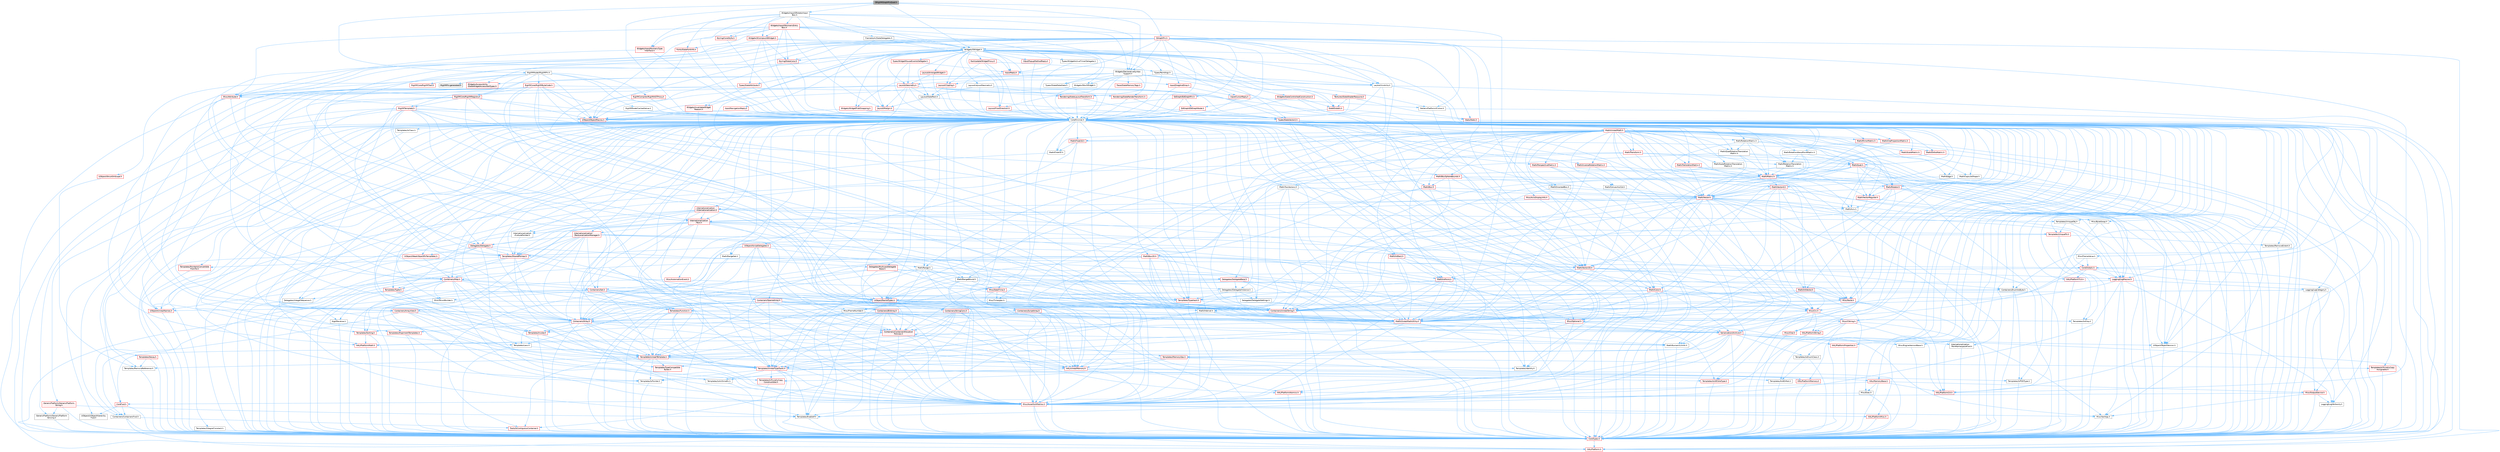 digraph "SRigVMGraphPinQuat.h"
{
 // INTERACTIVE_SVG=YES
 // LATEX_PDF_SIZE
  bgcolor="transparent";
  edge [fontname=Helvetica,fontsize=10,labelfontname=Helvetica,labelfontsize=10];
  node [fontname=Helvetica,fontsize=10,shape=box,height=0.2,width=0.4];
  Node1 [id="Node000001",label="SRigVMGraphPinQuat.h",height=0.2,width=0.4,color="gray40", fillcolor="grey60", style="filled", fontcolor="black",tooltip=" "];
  Node1 -> Node2 [id="edge1_Node000001_Node000002",color="steelblue1",style="solid",tooltip=" "];
  Node2 [id="Node000002",label="CoreMinimal.h",height=0.2,width=0.4,color="grey40", fillcolor="white", style="filled",URL="$d7/d67/CoreMinimal_8h.html",tooltip=" "];
  Node2 -> Node3 [id="edge2_Node000002_Node000003",color="steelblue1",style="solid",tooltip=" "];
  Node3 [id="Node000003",label="CoreTypes.h",height=0.2,width=0.4,color="red", fillcolor="#FFF0F0", style="filled",URL="$dc/dec/CoreTypes_8h.html",tooltip=" "];
  Node3 -> Node4 [id="edge3_Node000003_Node000004",color="steelblue1",style="solid",tooltip=" "];
  Node4 [id="Node000004",label="HAL/Platform.h",height=0.2,width=0.4,color="red", fillcolor="#FFF0F0", style="filled",URL="$d9/dd0/Platform_8h.html",tooltip=" "];
  Node2 -> Node17 [id="edge4_Node000002_Node000017",color="steelblue1",style="solid",tooltip=" "];
  Node17 [id="Node000017",label="CoreFwd.h",height=0.2,width=0.4,color="red", fillcolor="#FFF0F0", style="filled",URL="$d1/d1e/CoreFwd_8h.html",tooltip=" "];
  Node17 -> Node3 [id="edge5_Node000017_Node000003",color="steelblue1",style="solid",tooltip=" "];
  Node17 -> Node18 [id="edge6_Node000017_Node000018",color="steelblue1",style="solid",tooltip=" "];
  Node18 [id="Node000018",label="Containers/ContainersFwd.h",height=0.2,width=0.4,color="grey40", fillcolor="white", style="filled",URL="$d4/d0a/ContainersFwd_8h.html",tooltip=" "];
  Node18 -> Node4 [id="edge7_Node000018_Node000004",color="steelblue1",style="solid",tooltip=" "];
  Node18 -> Node3 [id="edge8_Node000018_Node000003",color="steelblue1",style="solid",tooltip=" "];
  Node18 -> Node19 [id="edge9_Node000018_Node000019",color="steelblue1",style="solid",tooltip=" "];
  Node19 [id="Node000019",label="Traits/IsContiguousContainer.h",height=0.2,width=0.4,color="red", fillcolor="#FFF0F0", style="filled",URL="$d5/d3c/IsContiguousContainer_8h.html",tooltip=" "];
  Node19 -> Node3 [id="edge10_Node000019_Node000003",color="steelblue1",style="solid",tooltip=" "];
  Node17 -> Node23 [id="edge11_Node000017_Node000023",color="steelblue1",style="solid",tooltip=" "];
  Node23 [id="Node000023",label="UObject/UObjectHierarchy\lFwd.h",height=0.2,width=0.4,color="grey40", fillcolor="white", style="filled",URL="$d3/d13/UObjectHierarchyFwd_8h.html",tooltip=" "];
  Node2 -> Node23 [id="edge12_Node000002_Node000023",color="steelblue1",style="solid",tooltip=" "];
  Node2 -> Node18 [id="edge13_Node000002_Node000018",color="steelblue1",style="solid",tooltip=" "];
  Node2 -> Node24 [id="edge14_Node000002_Node000024",color="steelblue1",style="solid",tooltip=" "];
  Node24 [id="Node000024",label="Misc/VarArgs.h",height=0.2,width=0.4,color="grey40", fillcolor="white", style="filled",URL="$d5/d6f/VarArgs_8h.html",tooltip=" "];
  Node24 -> Node3 [id="edge15_Node000024_Node000003",color="steelblue1",style="solid",tooltip=" "];
  Node2 -> Node25 [id="edge16_Node000002_Node000025",color="steelblue1",style="solid",tooltip=" "];
  Node25 [id="Node000025",label="Logging/LogVerbosity.h",height=0.2,width=0.4,color="grey40", fillcolor="white", style="filled",URL="$d2/d8f/LogVerbosity_8h.html",tooltip=" "];
  Node25 -> Node3 [id="edge17_Node000025_Node000003",color="steelblue1",style="solid",tooltip=" "];
  Node2 -> Node26 [id="edge18_Node000002_Node000026",color="steelblue1",style="solid",tooltip=" "];
  Node26 [id="Node000026",label="Misc/OutputDevice.h",height=0.2,width=0.4,color="red", fillcolor="#FFF0F0", style="filled",URL="$d7/d32/OutputDevice_8h.html",tooltip=" "];
  Node26 -> Node17 [id="edge19_Node000026_Node000017",color="steelblue1",style="solid",tooltip=" "];
  Node26 -> Node3 [id="edge20_Node000026_Node000003",color="steelblue1",style="solid",tooltip=" "];
  Node26 -> Node25 [id="edge21_Node000026_Node000025",color="steelblue1",style="solid",tooltip=" "];
  Node26 -> Node24 [id="edge22_Node000026_Node000024",color="steelblue1",style="solid",tooltip=" "];
  Node2 -> Node32 [id="edge23_Node000002_Node000032",color="steelblue1",style="solid",tooltip=" "];
  Node32 [id="Node000032",label="HAL/PlatformCrt.h",height=0.2,width=0.4,color="red", fillcolor="#FFF0F0", style="filled",URL="$d8/d75/PlatformCrt_8h.html",tooltip=" "];
  Node2 -> Node42 [id="edge24_Node000002_Node000042",color="steelblue1",style="solid",tooltip=" "];
  Node42 [id="Node000042",label="HAL/PlatformMisc.h",height=0.2,width=0.4,color="red", fillcolor="#FFF0F0", style="filled",URL="$d0/df5/PlatformMisc_8h.html",tooltip=" "];
  Node42 -> Node3 [id="edge25_Node000042_Node000003",color="steelblue1",style="solid",tooltip=" "];
  Node2 -> Node61 [id="edge26_Node000002_Node000061",color="steelblue1",style="solid",tooltip=" "];
  Node61 [id="Node000061",label="Misc/AssertionMacros.h",height=0.2,width=0.4,color="red", fillcolor="#FFF0F0", style="filled",URL="$d0/dfa/AssertionMacros_8h.html",tooltip=" "];
  Node61 -> Node3 [id="edge27_Node000061_Node000003",color="steelblue1",style="solid",tooltip=" "];
  Node61 -> Node4 [id="edge28_Node000061_Node000004",color="steelblue1",style="solid",tooltip=" "];
  Node61 -> Node42 [id="edge29_Node000061_Node000042",color="steelblue1",style="solid",tooltip=" "];
  Node61 -> Node62 [id="edge30_Node000061_Node000062",color="steelblue1",style="solid",tooltip=" "];
  Node62 [id="Node000062",label="Templates/EnableIf.h",height=0.2,width=0.4,color="grey40", fillcolor="white", style="filled",URL="$d7/d60/EnableIf_8h.html",tooltip=" "];
  Node62 -> Node3 [id="edge31_Node000062_Node000003",color="steelblue1",style="solid",tooltip=" "];
  Node61 -> Node24 [id="edge32_Node000061_Node000024",color="steelblue1",style="solid",tooltip=" "];
  Node2 -> Node70 [id="edge33_Node000002_Node000070",color="steelblue1",style="solid",tooltip=" "];
  Node70 [id="Node000070",label="Templates/IsPointer.h",height=0.2,width=0.4,color="grey40", fillcolor="white", style="filled",URL="$d7/d05/IsPointer_8h.html",tooltip=" "];
  Node70 -> Node3 [id="edge34_Node000070_Node000003",color="steelblue1",style="solid",tooltip=" "];
  Node2 -> Node71 [id="edge35_Node000002_Node000071",color="steelblue1",style="solid",tooltip=" "];
  Node71 [id="Node000071",label="HAL/PlatformMemory.h",height=0.2,width=0.4,color="red", fillcolor="#FFF0F0", style="filled",URL="$de/d68/PlatformMemory_8h.html",tooltip=" "];
  Node71 -> Node3 [id="edge36_Node000071_Node000003",color="steelblue1",style="solid",tooltip=" "];
  Node2 -> Node54 [id="edge37_Node000002_Node000054",color="steelblue1",style="solid",tooltip=" "];
  Node54 [id="Node000054",label="HAL/PlatformAtomics.h",height=0.2,width=0.4,color="red", fillcolor="#FFF0F0", style="filled",URL="$d3/d36/PlatformAtomics_8h.html",tooltip=" "];
  Node54 -> Node3 [id="edge38_Node000054_Node000003",color="steelblue1",style="solid",tooltip=" "];
  Node2 -> Node76 [id="edge39_Node000002_Node000076",color="steelblue1",style="solid",tooltip=" "];
  Node76 [id="Node000076",label="Misc/Exec.h",height=0.2,width=0.4,color="grey40", fillcolor="white", style="filled",URL="$de/ddb/Exec_8h.html",tooltip=" "];
  Node76 -> Node3 [id="edge40_Node000076_Node000003",color="steelblue1",style="solid",tooltip=" "];
  Node76 -> Node61 [id="edge41_Node000076_Node000061",color="steelblue1",style="solid",tooltip=" "];
  Node2 -> Node77 [id="edge42_Node000002_Node000077",color="steelblue1",style="solid",tooltip=" "];
  Node77 [id="Node000077",label="HAL/MemoryBase.h",height=0.2,width=0.4,color="red", fillcolor="#FFF0F0", style="filled",URL="$d6/d9f/MemoryBase_8h.html",tooltip=" "];
  Node77 -> Node3 [id="edge43_Node000077_Node000003",color="steelblue1",style="solid",tooltip=" "];
  Node77 -> Node54 [id="edge44_Node000077_Node000054",color="steelblue1",style="solid",tooltip=" "];
  Node77 -> Node32 [id="edge45_Node000077_Node000032",color="steelblue1",style="solid",tooltip=" "];
  Node77 -> Node76 [id="edge46_Node000077_Node000076",color="steelblue1",style="solid",tooltip=" "];
  Node77 -> Node26 [id="edge47_Node000077_Node000026",color="steelblue1",style="solid",tooltip=" "];
  Node2 -> Node87 [id="edge48_Node000002_Node000087",color="steelblue1",style="solid",tooltip=" "];
  Node87 [id="Node000087",label="HAL/UnrealMemory.h",height=0.2,width=0.4,color="red", fillcolor="#FFF0F0", style="filled",URL="$d9/d96/UnrealMemory_8h.html",tooltip=" "];
  Node87 -> Node3 [id="edge49_Node000087_Node000003",color="steelblue1",style="solid",tooltip=" "];
  Node87 -> Node77 [id="edge50_Node000087_Node000077",color="steelblue1",style="solid",tooltip=" "];
  Node87 -> Node71 [id="edge51_Node000087_Node000071",color="steelblue1",style="solid",tooltip=" "];
  Node87 -> Node70 [id="edge52_Node000087_Node000070",color="steelblue1",style="solid",tooltip=" "];
  Node2 -> Node89 [id="edge53_Node000002_Node000089",color="steelblue1",style="solid",tooltip=" "];
  Node89 [id="Node000089",label="Templates/IsArithmetic.h",height=0.2,width=0.4,color="grey40", fillcolor="white", style="filled",URL="$d2/d5d/IsArithmetic_8h.html",tooltip=" "];
  Node89 -> Node3 [id="edge54_Node000089_Node000003",color="steelblue1",style="solid",tooltip=" "];
  Node2 -> Node83 [id="edge55_Node000002_Node000083",color="steelblue1",style="solid",tooltip=" "];
  Node83 [id="Node000083",label="Templates/AndOrNot.h",height=0.2,width=0.4,color="grey40", fillcolor="white", style="filled",URL="$db/d0a/AndOrNot_8h.html",tooltip=" "];
  Node83 -> Node3 [id="edge56_Node000083_Node000003",color="steelblue1",style="solid",tooltip=" "];
  Node2 -> Node90 [id="edge57_Node000002_Node000090",color="steelblue1",style="solid",tooltip=" "];
  Node90 [id="Node000090",label="Templates/IsPODType.h",height=0.2,width=0.4,color="grey40", fillcolor="white", style="filled",URL="$d7/db1/IsPODType_8h.html",tooltip=" "];
  Node90 -> Node3 [id="edge58_Node000090_Node000003",color="steelblue1",style="solid",tooltip=" "];
  Node2 -> Node91 [id="edge59_Node000002_Node000091",color="steelblue1",style="solid",tooltip=" "];
  Node91 [id="Node000091",label="Templates/IsUECoreType.h",height=0.2,width=0.4,color="red", fillcolor="#FFF0F0", style="filled",URL="$d1/db8/IsUECoreType_8h.html",tooltip=" "];
  Node91 -> Node3 [id="edge60_Node000091_Node000003",color="steelblue1",style="solid",tooltip=" "];
  Node2 -> Node84 [id="edge61_Node000002_Node000084",color="steelblue1",style="solid",tooltip=" "];
  Node84 [id="Node000084",label="Templates/IsTriviallyCopy\lConstructible.h",height=0.2,width=0.4,color="red", fillcolor="#FFF0F0", style="filled",URL="$d3/d78/IsTriviallyCopyConstructible_8h.html",tooltip=" "];
  Node84 -> Node3 [id="edge62_Node000084_Node000003",color="steelblue1",style="solid",tooltip=" "];
  Node2 -> Node92 [id="edge63_Node000002_Node000092",color="steelblue1",style="solid",tooltip=" "];
  Node92 [id="Node000092",label="Templates/UnrealTypeTraits.h",height=0.2,width=0.4,color="red", fillcolor="#FFF0F0", style="filled",URL="$d2/d2d/UnrealTypeTraits_8h.html",tooltip=" "];
  Node92 -> Node3 [id="edge64_Node000092_Node000003",color="steelblue1",style="solid",tooltip=" "];
  Node92 -> Node70 [id="edge65_Node000092_Node000070",color="steelblue1",style="solid",tooltip=" "];
  Node92 -> Node61 [id="edge66_Node000092_Node000061",color="steelblue1",style="solid",tooltip=" "];
  Node92 -> Node83 [id="edge67_Node000092_Node000083",color="steelblue1",style="solid",tooltip=" "];
  Node92 -> Node62 [id="edge68_Node000092_Node000062",color="steelblue1",style="solid",tooltip=" "];
  Node92 -> Node89 [id="edge69_Node000092_Node000089",color="steelblue1",style="solid",tooltip=" "];
  Node92 -> Node90 [id="edge70_Node000092_Node000090",color="steelblue1",style="solid",tooltip=" "];
  Node92 -> Node91 [id="edge71_Node000092_Node000091",color="steelblue1",style="solid",tooltip=" "];
  Node92 -> Node84 [id="edge72_Node000092_Node000084",color="steelblue1",style="solid",tooltip=" "];
  Node2 -> Node62 [id="edge73_Node000002_Node000062",color="steelblue1",style="solid",tooltip=" "];
  Node2 -> Node94 [id="edge74_Node000002_Node000094",color="steelblue1",style="solid",tooltip=" "];
  Node94 [id="Node000094",label="Templates/RemoveReference.h",height=0.2,width=0.4,color="grey40", fillcolor="white", style="filled",URL="$da/dbe/RemoveReference_8h.html",tooltip=" "];
  Node94 -> Node3 [id="edge75_Node000094_Node000003",color="steelblue1",style="solid",tooltip=" "];
  Node2 -> Node95 [id="edge76_Node000002_Node000095",color="steelblue1",style="solid",tooltip=" "];
  Node95 [id="Node000095",label="Templates/IntegralConstant.h",height=0.2,width=0.4,color="grey40", fillcolor="white", style="filled",URL="$db/d1b/IntegralConstant_8h.html",tooltip=" "];
  Node95 -> Node3 [id="edge77_Node000095_Node000003",color="steelblue1",style="solid",tooltip=" "];
  Node2 -> Node96 [id="edge78_Node000002_Node000096",color="steelblue1",style="solid",tooltip=" "];
  Node96 [id="Node000096",label="Templates/IsClass.h",height=0.2,width=0.4,color="grey40", fillcolor="white", style="filled",URL="$db/dcb/IsClass_8h.html",tooltip=" "];
  Node96 -> Node3 [id="edge79_Node000096_Node000003",color="steelblue1",style="solid",tooltip=" "];
  Node2 -> Node97 [id="edge80_Node000002_Node000097",color="steelblue1",style="solid",tooltip=" "];
  Node97 [id="Node000097",label="Templates/TypeCompatible\lBytes.h",height=0.2,width=0.4,color="red", fillcolor="#FFF0F0", style="filled",URL="$df/d0a/TypeCompatibleBytes_8h.html",tooltip=" "];
  Node97 -> Node3 [id="edge81_Node000097_Node000003",color="steelblue1",style="solid",tooltip=" "];
  Node2 -> Node19 [id="edge82_Node000002_Node000019",color="steelblue1",style="solid",tooltip=" "];
  Node2 -> Node98 [id="edge83_Node000002_Node000098",color="steelblue1",style="solid",tooltip=" "];
  Node98 [id="Node000098",label="Templates/UnrealTemplate.h",height=0.2,width=0.4,color="red", fillcolor="#FFF0F0", style="filled",URL="$d4/d24/UnrealTemplate_8h.html",tooltip=" "];
  Node98 -> Node3 [id="edge84_Node000098_Node000003",color="steelblue1",style="solid",tooltip=" "];
  Node98 -> Node70 [id="edge85_Node000098_Node000070",color="steelblue1",style="solid",tooltip=" "];
  Node98 -> Node87 [id="edge86_Node000098_Node000087",color="steelblue1",style="solid",tooltip=" "];
  Node98 -> Node92 [id="edge87_Node000098_Node000092",color="steelblue1",style="solid",tooltip=" "];
  Node98 -> Node94 [id="edge88_Node000098_Node000094",color="steelblue1",style="solid",tooltip=" "];
  Node98 -> Node97 [id="edge89_Node000098_Node000097",color="steelblue1",style="solid",tooltip=" "];
  Node98 -> Node65 [id="edge90_Node000098_Node000065",color="steelblue1",style="solid",tooltip=" "];
  Node65 [id="Node000065",label="Templates/Identity.h",height=0.2,width=0.4,color="grey40", fillcolor="white", style="filled",URL="$d0/dd5/Identity_8h.html",tooltip=" "];
  Node98 -> Node19 [id="edge91_Node000098_Node000019",color="steelblue1",style="solid",tooltip=" "];
  Node2 -> Node47 [id="edge92_Node000002_Node000047",color="steelblue1",style="solid",tooltip=" "];
  Node47 [id="Node000047",label="Math/NumericLimits.h",height=0.2,width=0.4,color="grey40", fillcolor="white", style="filled",URL="$df/d1b/NumericLimits_8h.html",tooltip=" "];
  Node47 -> Node3 [id="edge93_Node000047_Node000003",color="steelblue1",style="solid",tooltip=" "];
  Node2 -> Node102 [id="edge94_Node000002_Node000102",color="steelblue1",style="solid",tooltip=" "];
  Node102 [id="Node000102",label="HAL/PlatformMath.h",height=0.2,width=0.4,color="red", fillcolor="#FFF0F0", style="filled",URL="$dc/d53/PlatformMath_8h.html",tooltip=" "];
  Node102 -> Node3 [id="edge95_Node000102_Node000003",color="steelblue1",style="solid",tooltip=" "];
  Node2 -> Node85 [id="edge96_Node000002_Node000085",color="steelblue1",style="solid",tooltip=" "];
  Node85 [id="Node000085",label="Templates/IsTriviallyCopy\lAssignable.h",height=0.2,width=0.4,color="red", fillcolor="#FFF0F0", style="filled",URL="$d2/df2/IsTriviallyCopyAssignable_8h.html",tooltip=" "];
  Node85 -> Node3 [id="edge97_Node000085_Node000003",color="steelblue1",style="solid",tooltip=" "];
  Node2 -> Node110 [id="edge98_Node000002_Node000110",color="steelblue1",style="solid",tooltip=" "];
  Node110 [id="Node000110",label="Templates/MemoryOps.h",height=0.2,width=0.4,color="red", fillcolor="#FFF0F0", style="filled",URL="$db/dea/MemoryOps_8h.html",tooltip=" "];
  Node110 -> Node3 [id="edge99_Node000110_Node000003",color="steelblue1",style="solid",tooltip=" "];
  Node110 -> Node87 [id="edge100_Node000110_Node000087",color="steelblue1",style="solid",tooltip=" "];
  Node110 -> Node85 [id="edge101_Node000110_Node000085",color="steelblue1",style="solid",tooltip=" "];
  Node110 -> Node84 [id="edge102_Node000110_Node000084",color="steelblue1",style="solid",tooltip=" "];
  Node110 -> Node92 [id="edge103_Node000110_Node000092",color="steelblue1",style="solid",tooltip=" "];
  Node2 -> Node111 [id="edge104_Node000002_Node000111",color="steelblue1",style="solid",tooltip=" "];
  Node111 [id="Node000111",label="Containers/ContainerAllocation\lPolicies.h",height=0.2,width=0.4,color="red", fillcolor="#FFF0F0", style="filled",URL="$d7/dff/ContainerAllocationPolicies_8h.html",tooltip=" "];
  Node111 -> Node3 [id="edge105_Node000111_Node000003",color="steelblue1",style="solid",tooltip=" "];
  Node111 -> Node111 [id="edge106_Node000111_Node000111",color="steelblue1",style="solid",tooltip=" "];
  Node111 -> Node102 [id="edge107_Node000111_Node000102",color="steelblue1",style="solid",tooltip=" "];
  Node111 -> Node87 [id="edge108_Node000111_Node000087",color="steelblue1",style="solid",tooltip=" "];
  Node111 -> Node47 [id="edge109_Node000111_Node000047",color="steelblue1",style="solid",tooltip=" "];
  Node111 -> Node61 [id="edge110_Node000111_Node000061",color="steelblue1",style="solid",tooltip=" "];
  Node111 -> Node110 [id="edge111_Node000111_Node000110",color="steelblue1",style="solid",tooltip=" "];
  Node111 -> Node97 [id="edge112_Node000111_Node000097",color="steelblue1",style="solid",tooltip=" "];
  Node2 -> Node114 [id="edge113_Node000002_Node000114",color="steelblue1",style="solid",tooltip=" "];
  Node114 [id="Node000114",label="Templates/IsEnumClass.h",height=0.2,width=0.4,color="grey40", fillcolor="white", style="filled",URL="$d7/d15/IsEnumClass_8h.html",tooltip=" "];
  Node114 -> Node3 [id="edge114_Node000114_Node000003",color="steelblue1",style="solid",tooltip=" "];
  Node114 -> Node83 [id="edge115_Node000114_Node000083",color="steelblue1",style="solid",tooltip=" "];
  Node2 -> Node115 [id="edge116_Node000002_Node000115",color="steelblue1",style="solid",tooltip=" "];
  Node115 [id="Node000115",label="HAL/PlatformProperties.h",height=0.2,width=0.4,color="red", fillcolor="#FFF0F0", style="filled",URL="$d9/db0/PlatformProperties_8h.html",tooltip=" "];
  Node115 -> Node3 [id="edge117_Node000115_Node000003",color="steelblue1",style="solid",tooltip=" "];
  Node2 -> Node118 [id="edge118_Node000002_Node000118",color="steelblue1",style="solid",tooltip=" "];
  Node118 [id="Node000118",label="Misc/EngineVersionBase.h",height=0.2,width=0.4,color="grey40", fillcolor="white", style="filled",URL="$d5/d2b/EngineVersionBase_8h.html",tooltip=" "];
  Node118 -> Node3 [id="edge119_Node000118_Node000003",color="steelblue1",style="solid",tooltip=" "];
  Node2 -> Node119 [id="edge120_Node000002_Node000119",color="steelblue1",style="solid",tooltip=" "];
  Node119 [id="Node000119",label="Internationalization\l/TextNamespaceFwd.h",height=0.2,width=0.4,color="grey40", fillcolor="white", style="filled",URL="$d8/d97/TextNamespaceFwd_8h.html",tooltip=" "];
  Node119 -> Node3 [id="edge121_Node000119_Node000003",color="steelblue1",style="solid",tooltip=" "];
  Node2 -> Node120 [id="edge122_Node000002_Node000120",color="steelblue1",style="solid",tooltip=" "];
  Node120 [id="Node000120",label="Serialization/Archive.h",height=0.2,width=0.4,color="red", fillcolor="#FFF0F0", style="filled",URL="$d7/d3b/Archive_8h.html",tooltip=" "];
  Node120 -> Node17 [id="edge123_Node000120_Node000017",color="steelblue1",style="solid",tooltip=" "];
  Node120 -> Node3 [id="edge124_Node000120_Node000003",color="steelblue1",style="solid",tooltip=" "];
  Node120 -> Node115 [id="edge125_Node000120_Node000115",color="steelblue1",style="solid",tooltip=" "];
  Node120 -> Node119 [id="edge126_Node000120_Node000119",color="steelblue1",style="solid",tooltip=" "];
  Node120 -> Node61 [id="edge127_Node000120_Node000061",color="steelblue1",style="solid",tooltip=" "];
  Node120 -> Node118 [id="edge128_Node000120_Node000118",color="steelblue1",style="solid",tooltip=" "];
  Node120 -> Node24 [id="edge129_Node000120_Node000024",color="steelblue1",style="solid",tooltip=" "];
  Node120 -> Node62 [id="edge130_Node000120_Node000062",color="steelblue1",style="solid",tooltip=" "];
  Node120 -> Node114 [id="edge131_Node000120_Node000114",color="steelblue1",style="solid",tooltip=" "];
  Node120 -> Node98 [id="edge132_Node000120_Node000098",color="steelblue1",style="solid",tooltip=" "];
  Node120 -> Node123 [id="edge133_Node000120_Node000123",color="steelblue1",style="solid",tooltip=" "];
  Node123 [id="Node000123",label="UObject/ObjectVersion.h",height=0.2,width=0.4,color="grey40", fillcolor="white", style="filled",URL="$da/d63/ObjectVersion_8h.html",tooltip=" "];
  Node123 -> Node3 [id="edge134_Node000123_Node000003",color="steelblue1",style="solid",tooltip=" "];
  Node2 -> Node124 [id="edge135_Node000002_Node000124",color="steelblue1",style="solid",tooltip=" "];
  Node124 [id="Node000124",label="Templates/Less.h",height=0.2,width=0.4,color="grey40", fillcolor="white", style="filled",URL="$de/dc8/Less_8h.html",tooltip=" "];
  Node124 -> Node3 [id="edge136_Node000124_Node000003",color="steelblue1",style="solid",tooltip=" "];
  Node124 -> Node98 [id="edge137_Node000124_Node000098",color="steelblue1",style="solid",tooltip=" "];
  Node2 -> Node125 [id="edge138_Node000002_Node000125",color="steelblue1",style="solid",tooltip=" "];
  Node125 [id="Node000125",label="Templates/Sorting.h",height=0.2,width=0.4,color="red", fillcolor="#FFF0F0", style="filled",URL="$d3/d9e/Sorting_8h.html",tooltip=" "];
  Node125 -> Node3 [id="edge139_Node000125_Node000003",color="steelblue1",style="solid",tooltip=" "];
  Node125 -> Node102 [id="edge140_Node000125_Node000102",color="steelblue1",style="solid",tooltip=" "];
  Node125 -> Node124 [id="edge141_Node000125_Node000124",color="steelblue1",style="solid",tooltip=" "];
  Node2 -> Node136 [id="edge142_Node000002_Node000136",color="steelblue1",style="solid",tooltip=" "];
  Node136 [id="Node000136",label="Misc/Char.h",height=0.2,width=0.4,color="red", fillcolor="#FFF0F0", style="filled",URL="$d0/d58/Char_8h.html",tooltip=" "];
  Node136 -> Node3 [id="edge143_Node000136_Node000003",color="steelblue1",style="solid",tooltip=" "];
  Node2 -> Node139 [id="edge144_Node000002_Node000139",color="steelblue1",style="solid",tooltip=" "];
  Node139 [id="Node000139",label="GenericPlatform/GenericPlatform\lStricmp.h",height=0.2,width=0.4,color="grey40", fillcolor="white", style="filled",URL="$d2/d86/GenericPlatformStricmp_8h.html",tooltip=" "];
  Node139 -> Node3 [id="edge145_Node000139_Node000003",color="steelblue1",style="solid",tooltip=" "];
  Node2 -> Node140 [id="edge146_Node000002_Node000140",color="steelblue1",style="solid",tooltip=" "];
  Node140 [id="Node000140",label="GenericPlatform/GenericPlatform\lString.h",height=0.2,width=0.4,color="red", fillcolor="#FFF0F0", style="filled",URL="$dd/d20/GenericPlatformString_8h.html",tooltip=" "];
  Node140 -> Node3 [id="edge147_Node000140_Node000003",color="steelblue1",style="solid",tooltip=" "];
  Node140 -> Node139 [id="edge148_Node000140_Node000139",color="steelblue1",style="solid",tooltip=" "];
  Node140 -> Node62 [id="edge149_Node000140_Node000062",color="steelblue1",style="solid",tooltip=" "];
  Node2 -> Node73 [id="edge150_Node000002_Node000073",color="steelblue1",style="solid",tooltip=" "];
  Node73 [id="Node000073",label="HAL/PlatformString.h",height=0.2,width=0.4,color="red", fillcolor="#FFF0F0", style="filled",URL="$db/db5/PlatformString_8h.html",tooltip=" "];
  Node73 -> Node3 [id="edge151_Node000073_Node000003",color="steelblue1",style="solid",tooltip=" "];
  Node2 -> Node143 [id="edge152_Node000002_Node000143",color="steelblue1",style="solid",tooltip=" "];
  Node143 [id="Node000143",label="Misc/CString.h",height=0.2,width=0.4,color="red", fillcolor="#FFF0F0", style="filled",URL="$d2/d49/CString_8h.html",tooltip=" "];
  Node143 -> Node3 [id="edge153_Node000143_Node000003",color="steelblue1",style="solid",tooltip=" "];
  Node143 -> Node32 [id="edge154_Node000143_Node000032",color="steelblue1",style="solid",tooltip=" "];
  Node143 -> Node73 [id="edge155_Node000143_Node000073",color="steelblue1",style="solid",tooltip=" "];
  Node143 -> Node61 [id="edge156_Node000143_Node000061",color="steelblue1",style="solid",tooltip=" "];
  Node143 -> Node136 [id="edge157_Node000143_Node000136",color="steelblue1",style="solid",tooltip=" "];
  Node143 -> Node24 [id="edge158_Node000143_Node000024",color="steelblue1",style="solid",tooltip=" "];
  Node2 -> Node144 [id="edge159_Node000002_Node000144",color="steelblue1",style="solid",tooltip=" "];
  Node144 [id="Node000144",label="Misc/Crc.h",height=0.2,width=0.4,color="red", fillcolor="#FFF0F0", style="filled",URL="$d4/dd2/Crc_8h.html",tooltip=" "];
  Node144 -> Node3 [id="edge160_Node000144_Node000003",color="steelblue1",style="solid",tooltip=" "];
  Node144 -> Node73 [id="edge161_Node000144_Node000073",color="steelblue1",style="solid",tooltip=" "];
  Node144 -> Node61 [id="edge162_Node000144_Node000061",color="steelblue1",style="solid",tooltip=" "];
  Node144 -> Node143 [id="edge163_Node000144_Node000143",color="steelblue1",style="solid",tooltip=" "];
  Node144 -> Node136 [id="edge164_Node000144_Node000136",color="steelblue1",style="solid",tooltip=" "];
  Node144 -> Node92 [id="edge165_Node000144_Node000092",color="steelblue1",style="solid",tooltip=" "];
  Node2 -> Node135 [id="edge166_Node000002_Node000135",color="steelblue1",style="solid",tooltip=" "];
  Node135 [id="Node000135",label="Math/UnrealMathUtility.h",height=0.2,width=0.4,color="red", fillcolor="#FFF0F0", style="filled",URL="$db/db8/UnrealMathUtility_8h.html",tooltip=" "];
  Node135 -> Node3 [id="edge167_Node000135_Node000003",color="steelblue1",style="solid",tooltip=" "];
  Node135 -> Node61 [id="edge168_Node000135_Node000061",color="steelblue1",style="solid",tooltip=" "];
  Node135 -> Node102 [id="edge169_Node000135_Node000102",color="steelblue1",style="solid",tooltip=" "];
  Node135 -> Node65 [id="edge170_Node000135_Node000065",color="steelblue1",style="solid",tooltip=" "];
  Node2 -> Node145 [id="edge171_Node000002_Node000145",color="steelblue1",style="solid",tooltip=" "];
  Node145 [id="Node000145",label="Containers/UnrealString.h",height=0.2,width=0.4,color="red", fillcolor="#FFF0F0", style="filled",URL="$d5/dba/UnrealString_8h.html",tooltip=" "];
  Node2 -> Node149 [id="edge172_Node000002_Node000149",color="steelblue1",style="solid",tooltip=" "];
  Node149 [id="Node000149",label="Containers/Array.h",height=0.2,width=0.4,color="red", fillcolor="#FFF0F0", style="filled",URL="$df/dd0/Array_8h.html",tooltip=" "];
  Node149 -> Node3 [id="edge173_Node000149_Node000003",color="steelblue1",style="solid",tooltip=" "];
  Node149 -> Node61 [id="edge174_Node000149_Node000061",color="steelblue1",style="solid",tooltip=" "];
  Node149 -> Node87 [id="edge175_Node000149_Node000087",color="steelblue1",style="solid",tooltip=" "];
  Node149 -> Node92 [id="edge176_Node000149_Node000092",color="steelblue1",style="solid",tooltip=" "];
  Node149 -> Node98 [id="edge177_Node000149_Node000098",color="steelblue1",style="solid",tooltip=" "];
  Node149 -> Node111 [id="edge178_Node000149_Node000111",color="steelblue1",style="solid",tooltip=" "];
  Node149 -> Node120 [id="edge179_Node000149_Node000120",color="steelblue1",style="solid",tooltip=" "];
  Node149 -> Node128 [id="edge180_Node000149_Node000128",color="steelblue1",style="solid",tooltip=" "];
  Node128 [id="Node000128",label="Templates/Invoke.h",height=0.2,width=0.4,color="red", fillcolor="#FFF0F0", style="filled",URL="$d7/deb/Invoke_8h.html",tooltip=" "];
  Node128 -> Node3 [id="edge181_Node000128_Node000003",color="steelblue1",style="solid",tooltip=" "];
  Node128 -> Node98 [id="edge182_Node000128_Node000098",color="steelblue1",style="solid",tooltip=" "];
  Node149 -> Node124 [id="edge183_Node000149_Node000124",color="steelblue1",style="solid",tooltip=" "];
  Node149 -> Node125 [id="edge184_Node000149_Node000125",color="steelblue1",style="solid",tooltip=" "];
  Node149 -> Node172 [id="edge185_Node000149_Node000172",color="steelblue1",style="solid",tooltip=" "];
  Node172 [id="Node000172",label="Templates/AlignmentTemplates.h",height=0.2,width=0.4,color="red", fillcolor="#FFF0F0", style="filled",URL="$dd/d32/AlignmentTemplates_8h.html",tooltip=" "];
  Node172 -> Node3 [id="edge186_Node000172_Node000003",color="steelblue1",style="solid",tooltip=" "];
  Node172 -> Node70 [id="edge187_Node000172_Node000070",color="steelblue1",style="solid",tooltip=" "];
  Node2 -> Node173 [id="edge188_Node000002_Node000173",color="steelblue1",style="solid",tooltip=" "];
  Node173 [id="Node000173",label="Misc/FrameNumber.h",height=0.2,width=0.4,color="grey40", fillcolor="white", style="filled",URL="$dd/dbd/FrameNumber_8h.html",tooltip=" "];
  Node173 -> Node3 [id="edge189_Node000173_Node000003",color="steelblue1",style="solid",tooltip=" "];
  Node173 -> Node47 [id="edge190_Node000173_Node000047",color="steelblue1",style="solid",tooltip=" "];
  Node173 -> Node135 [id="edge191_Node000173_Node000135",color="steelblue1",style="solid",tooltip=" "];
  Node173 -> Node62 [id="edge192_Node000173_Node000062",color="steelblue1",style="solid",tooltip=" "];
  Node173 -> Node92 [id="edge193_Node000173_Node000092",color="steelblue1",style="solid",tooltip=" "];
  Node2 -> Node174 [id="edge194_Node000002_Node000174",color="steelblue1",style="solid",tooltip=" "];
  Node174 [id="Node000174",label="Misc/Timespan.h",height=0.2,width=0.4,color="grey40", fillcolor="white", style="filled",URL="$da/dd9/Timespan_8h.html",tooltip=" "];
  Node174 -> Node3 [id="edge195_Node000174_Node000003",color="steelblue1",style="solid",tooltip=" "];
  Node174 -> Node175 [id="edge196_Node000174_Node000175",color="steelblue1",style="solid",tooltip=" "];
  Node175 [id="Node000175",label="Math/Interval.h",height=0.2,width=0.4,color="grey40", fillcolor="white", style="filled",URL="$d1/d55/Interval_8h.html",tooltip=" "];
  Node175 -> Node3 [id="edge197_Node000175_Node000003",color="steelblue1",style="solid",tooltip=" "];
  Node175 -> Node89 [id="edge198_Node000175_Node000089",color="steelblue1",style="solid",tooltip=" "];
  Node175 -> Node92 [id="edge199_Node000175_Node000092",color="steelblue1",style="solid",tooltip=" "];
  Node175 -> Node47 [id="edge200_Node000175_Node000047",color="steelblue1",style="solid",tooltip=" "];
  Node175 -> Node135 [id="edge201_Node000175_Node000135",color="steelblue1",style="solid",tooltip=" "];
  Node174 -> Node135 [id="edge202_Node000174_Node000135",color="steelblue1",style="solid",tooltip=" "];
  Node174 -> Node61 [id="edge203_Node000174_Node000061",color="steelblue1",style="solid",tooltip=" "];
  Node2 -> Node176 [id="edge204_Node000002_Node000176",color="steelblue1",style="solid",tooltip=" "];
  Node176 [id="Node000176",label="Containers/StringConv.h",height=0.2,width=0.4,color="red", fillcolor="#FFF0F0", style="filled",URL="$d3/ddf/StringConv_8h.html",tooltip=" "];
  Node176 -> Node3 [id="edge205_Node000176_Node000003",color="steelblue1",style="solid",tooltip=" "];
  Node176 -> Node61 [id="edge206_Node000176_Node000061",color="steelblue1",style="solid",tooltip=" "];
  Node176 -> Node111 [id="edge207_Node000176_Node000111",color="steelblue1",style="solid",tooltip=" "];
  Node176 -> Node149 [id="edge208_Node000176_Node000149",color="steelblue1",style="solid",tooltip=" "];
  Node176 -> Node143 [id="edge209_Node000176_Node000143",color="steelblue1",style="solid",tooltip=" "];
  Node176 -> Node177 [id="edge210_Node000176_Node000177",color="steelblue1",style="solid",tooltip=" "];
  Node177 [id="Node000177",label="Templates/IsArray.h",height=0.2,width=0.4,color="grey40", fillcolor="white", style="filled",URL="$d8/d8d/IsArray_8h.html",tooltip=" "];
  Node177 -> Node3 [id="edge211_Node000177_Node000003",color="steelblue1",style="solid",tooltip=" "];
  Node176 -> Node98 [id="edge212_Node000176_Node000098",color="steelblue1",style="solid",tooltip=" "];
  Node176 -> Node92 [id="edge213_Node000176_Node000092",color="steelblue1",style="solid",tooltip=" "];
  Node176 -> Node19 [id="edge214_Node000176_Node000019",color="steelblue1",style="solid",tooltip=" "];
  Node2 -> Node178 [id="edge215_Node000002_Node000178",color="steelblue1",style="solid",tooltip=" "];
  Node178 [id="Node000178",label="UObject/UnrealNames.h",height=0.2,width=0.4,color="red", fillcolor="#FFF0F0", style="filled",URL="$d8/db1/UnrealNames_8h.html",tooltip=" "];
  Node178 -> Node3 [id="edge216_Node000178_Node000003",color="steelblue1",style="solid",tooltip=" "];
  Node2 -> Node180 [id="edge217_Node000002_Node000180",color="steelblue1",style="solid",tooltip=" "];
  Node180 [id="Node000180",label="UObject/NameTypes.h",height=0.2,width=0.4,color="red", fillcolor="#FFF0F0", style="filled",URL="$d6/d35/NameTypes_8h.html",tooltip=" "];
  Node180 -> Node3 [id="edge218_Node000180_Node000003",color="steelblue1",style="solid",tooltip=" "];
  Node180 -> Node61 [id="edge219_Node000180_Node000061",color="steelblue1",style="solid",tooltip=" "];
  Node180 -> Node87 [id="edge220_Node000180_Node000087",color="steelblue1",style="solid",tooltip=" "];
  Node180 -> Node92 [id="edge221_Node000180_Node000092",color="steelblue1",style="solid",tooltip=" "];
  Node180 -> Node98 [id="edge222_Node000180_Node000098",color="steelblue1",style="solid",tooltip=" "];
  Node180 -> Node145 [id="edge223_Node000180_Node000145",color="steelblue1",style="solid",tooltip=" "];
  Node180 -> Node176 [id="edge224_Node000180_Node000176",color="steelblue1",style="solid",tooltip=" "];
  Node180 -> Node178 [id="edge225_Node000180_Node000178",color="steelblue1",style="solid",tooltip=" "];
  Node2 -> Node188 [id="edge226_Node000002_Node000188",color="steelblue1",style="solid",tooltip=" "];
  Node188 [id="Node000188",label="Misc/Parse.h",height=0.2,width=0.4,color="red", fillcolor="#FFF0F0", style="filled",URL="$dc/d71/Parse_8h.html",tooltip=" "];
  Node188 -> Node145 [id="edge227_Node000188_Node000145",color="steelblue1",style="solid",tooltip=" "];
  Node188 -> Node3 [id="edge228_Node000188_Node000003",color="steelblue1",style="solid",tooltip=" "];
  Node188 -> Node32 [id="edge229_Node000188_Node000032",color="steelblue1",style="solid",tooltip=" "];
  Node188 -> Node189 [id="edge230_Node000188_Node000189",color="steelblue1",style="solid",tooltip=" "];
  Node189 [id="Node000189",label="Templates/Function.h",height=0.2,width=0.4,color="red", fillcolor="#FFF0F0", style="filled",URL="$df/df5/Function_8h.html",tooltip=" "];
  Node189 -> Node3 [id="edge231_Node000189_Node000003",color="steelblue1",style="solid",tooltip=" "];
  Node189 -> Node61 [id="edge232_Node000189_Node000061",color="steelblue1",style="solid",tooltip=" "];
  Node189 -> Node87 [id="edge233_Node000189_Node000087",color="steelblue1",style="solid",tooltip=" "];
  Node189 -> Node92 [id="edge234_Node000189_Node000092",color="steelblue1",style="solid",tooltip=" "];
  Node189 -> Node128 [id="edge235_Node000189_Node000128",color="steelblue1",style="solid",tooltip=" "];
  Node189 -> Node98 [id="edge236_Node000189_Node000098",color="steelblue1",style="solid",tooltip=" "];
  Node189 -> Node135 [id="edge237_Node000189_Node000135",color="steelblue1",style="solid",tooltip=" "];
  Node2 -> Node172 [id="edge238_Node000002_Node000172",color="steelblue1",style="solid",tooltip=" "];
  Node2 -> Node191 [id="edge239_Node000002_Node000191",color="steelblue1",style="solid",tooltip=" "];
  Node191 [id="Node000191",label="Misc/StructBuilder.h",height=0.2,width=0.4,color="grey40", fillcolor="white", style="filled",URL="$d9/db3/StructBuilder_8h.html",tooltip=" "];
  Node191 -> Node3 [id="edge240_Node000191_Node000003",color="steelblue1",style="solid",tooltip=" "];
  Node191 -> Node135 [id="edge241_Node000191_Node000135",color="steelblue1",style="solid",tooltip=" "];
  Node191 -> Node172 [id="edge242_Node000191_Node000172",color="steelblue1",style="solid",tooltip=" "];
  Node2 -> Node104 [id="edge243_Node000002_Node000104",color="steelblue1",style="solid",tooltip=" "];
  Node104 [id="Node000104",label="Templates/Decay.h",height=0.2,width=0.4,color="red", fillcolor="#FFF0F0", style="filled",URL="$dd/d0f/Decay_8h.html",tooltip=" "];
  Node104 -> Node3 [id="edge244_Node000104_Node000003",color="steelblue1",style="solid",tooltip=" "];
  Node104 -> Node94 [id="edge245_Node000104_Node000094",color="steelblue1",style="solid",tooltip=" "];
  Node2 -> Node192 [id="edge246_Node000002_Node000192",color="steelblue1",style="solid",tooltip=" "];
  Node192 [id="Node000192",label="Templates/PointerIsConvertible\lFromTo.h",height=0.2,width=0.4,color="red", fillcolor="#FFF0F0", style="filled",URL="$d6/d65/PointerIsConvertibleFromTo_8h.html",tooltip=" "];
  Node192 -> Node3 [id="edge247_Node000192_Node000003",color="steelblue1",style="solid",tooltip=" "];
  Node2 -> Node128 [id="edge248_Node000002_Node000128",color="steelblue1",style="solid",tooltip=" "];
  Node2 -> Node189 [id="edge249_Node000002_Node000189",color="steelblue1",style="solid",tooltip=" "];
  Node2 -> Node161 [id="edge250_Node000002_Node000161",color="steelblue1",style="solid",tooltip=" "];
  Node161 [id="Node000161",label="Templates/TypeHash.h",height=0.2,width=0.4,color="red", fillcolor="#FFF0F0", style="filled",URL="$d1/d62/TypeHash_8h.html",tooltip=" "];
  Node161 -> Node3 [id="edge251_Node000161_Node000003",color="steelblue1",style="solid",tooltip=" "];
  Node161 -> Node144 [id="edge252_Node000161_Node000144",color="steelblue1",style="solid",tooltip=" "];
  Node2 -> Node193 [id="edge253_Node000002_Node000193",color="steelblue1",style="solid",tooltip=" "];
  Node193 [id="Node000193",label="Containers/ScriptArray.h",height=0.2,width=0.4,color="red", fillcolor="#FFF0F0", style="filled",URL="$dc/daf/ScriptArray_8h.html",tooltip=" "];
  Node193 -> Node3 [id="edge254_Node000193_Node000003",color="steelblue1",style="solid",tooltip=" "];
  Node193 -> Node61 [id="edge255_Node000193_Node000061",color="steelblue1",style="solid",tooltip=" "];
  Node193 -> Node87 [id="edge256_Node000193_Node000087",color="steelblue1",style="solid",tooltip=" "];
  Node193 -> Node111 [id="edge257_Node000193_Node000111",color="steelblue1",style="solid",tooltip=" "];
  Node193 -> Node149 [id="edge258_Node000193_Node000149",color="steelblue1",style="solid",tooltip=" "];
  Node2 -> Node194 [id="edge259_Node000002_Node000194",color="steelblue1",style="solid",tooltip=" "];
  Node194 [id="Node000194",label="Containers/BitArray.h",height=0.2,width=0.4,color="red", fillcolor="#FFF0F0", style="filled",URL="$d1/de4/BitArray_8h.html",tooltip=" "];
  Node194 -> Node111 [id="edge260_Node000194_Node000111",color="steelblue1",style="solid",tooltip=" "];
  Node194 -> Node3 [id="edge261_Node000194_Node000003",color="steelblue1",style="solid",tooltip=" "];
  Node194 -> Node54 [id="edge262_Node000194_Node000054",color="steelblue1",style="solid",tooltip=" "];
  Node194 -> Node87 [id="edge263_Node000194_Node000087",color="steelblue1",style="solid",tooltip=" "];
  Node194 -> Node135 [id="edge264_Node000194_Node000135",color="steelblue1",style="solid",tooltip=" "];
  Node194 -> Node61 [id="edge265_Node000194_Node000061",color="steelblue1",style="solid",tooltip=" "];
  Node194 -> Node120 [id="edge266_Node000194_Node000120",color="steelblue1",style="solid",tooltip=" "];
  Node194 -> Node62 [id="edge267_Node000194_Node000062",color="steelblue1",style="solid",tooltip=" "];
  Node194 -> Node128 [id="edge268_Node000194_Node000128",color="steelblue1",style="solid",tooltip=" "];
  Node194 -> Node98 [id="edge269_Node000194_Node000098",color="steelblue1",style="solid",tooltip=" "];
  Node194 -> Node92 [id="edge270_Node000194_Node000092",color="steelblue1",style="solid",tooltip=" "];
  Node2 -> Node195 [id="edge271_Node000002_Node000195",color="steelblue1",style="solid",tooltip=" "];
  Node195 [id="Node000195",label="Containers/SparseArray.h",height=0.2,width=0.4,color="red", fillcolor="#FFF0F0", style="filled",URL="$d5/dbf/SparseArray_8h.html",tooltip=" "];
  Node195 -> Node3 [id="edge272_Node000195_Node000003",color="steelblue1",style="solid",tooltip=" "];
  Node195 -> Node61 [id="edge273_Node000195_Node000061",color="steelblue1",style="solid",tooltip=" "];
  Node195 -> Node87 [id="edge274_Node000195_Node000087",color="steelblue1",style="solid",tooltip=" "];
  Node195 -> Node92 [id="edge275_Node000195_Node000092",color="steelblue1",style="solid",tooltip=" "];
  Node195 -> Node98 [id="edge276_Node000195_Node000098",color="steelblue1",style="solid",tooltip=" "];
  Node195 -> Node111 [id="edge277_Node000195_Node000111",color="steelblue1",style="solid",tooltip=" "];
  Node195 -> Node124 [id="edge278_Node000195_Node000124",color="steelblue1",style="solid",tooltip=" "];
  Node195 -> Node149 [id="edge279_Node000195_Node000149",color="steelblue1",style="solid",tooltip=" "];
  Node195 -> Node135 [id="edge280_Node000195_Node000135",color="steelblue1",style="solid",tooltip=" "];
  Node195 -> Node193 [id="edge281_Node000195_Node000193",color="steelblue1",style="solid",tooltip=" "];
  Node195 -> Node194 [id="edge282_Node000195_Node000194",color="steelblue1",style="solid",tooltip=" "];
  Node195 -> Node145 [id="edge283_Node000195_Node000145",color="steelblue1",style="solid",tooltip=" "];
  Node2 -> Node211 [id="edge284_Node000002_Node000211",color="steelblue1",style="solid",tooltip=" "];
  Node211 [id="Node000211",label="Containers/Set.h",height=0.2,width=0.4,color="red", fillcolor="#FFF0F0", style="filled",URL="$d4/d45/Set_8h.html",tooltip=" "];
  Node211 -> Node111 [id="edge285_Node000211_Node000111",color="steelblue1",style="solid",tooltip=" "];
  Node211 -> Node195 [id="edge286_Node000211_Node000195",color="steelblue1",style="solid",tooltip=" "];
  Node211 -> Node18 [id="edge287_Node000211_Node000018",color="steelblue1",style="solid",tooltip=" "];
  Node211 -> Node135 [id="edge288_Node000211_Node000135",color="steelblue1",style="solid",tooltip=" "];
  Node211 -> Node61 [id="edge289_Node000211_Node000061",color="steelblue1",style="solid",tooltip=" "];
  Node211 -> Node191 [id="edge290_Node000211_Node000191",color="steelblue1",style="solid",tooltip=" "];
  Node211 -> Node189 [id="edge291_Node000211_Node000189",color="steelblue1",style="solid",tooltip=" "];
  Node211 -> Node125 [id="edge292_Node000211_Node000125",color="steelblue1",style="solid",tooltip=" "];
  Node211 -> Node161 [id="edge293_Node000211_Node000161",color="steelblue1",style="solid",tooltip=" "];
  Node211 -> Node98 [id="edge294_Node000211_Node000098",color="steelblue1",style="solid",tooltip=" "];
  Node2 -> Node214 [id="edge295_Node000002_Node000214",color="steelblue1",style="solid",tooltip=" "];
  Node214 [id="Node000214",label="Algo/Reverse.h",height=0.2,width=0.4,color="grey40", fillcolor="white", style="filled",URL="$d5/d93/Reverse_8h.html",tooltip=" "];
  Node214 -> Node3 [id="edge296_Node000214_Node000003",color="steelblue1",style="solid",tooltip=" "];
  Node214 -> Node98 [id="edge297_Node000214_Node000098",color="steelblue1",style="solid",tooltip=" "];
  Node2 -> Node215 [id="edge298_Node000002_Node000215",color="steelblue1",style="solid",tooltip=" "];
  Node215 [id="Node000215",label="Containers/Map.h",height=0.2,width=0.4,color="red", fillcolor="#FFF0F0", style="filled",URL="$df/d79/Map_8h.html",tooltip=" "];
  Node215 -> Node3 [id="edge299_Node000215_Node000003",color="steelblue1",style="solid",tooltip=" "];
  Node215 -> Node214 [id="edge300_Node000215_Node000214",color="steelblue1",style="solid",tooltip=" "];
  Node215 -> Node211 [id="edge301_Node000215_Node000211",color="steelblue1",style="solid",tooltip=" "];
  Node215 -> Node145 [id="edge302_Node000215_Node000145",color="steelblue1",style="solid",tooltip=" "];
  Node215 -> Node61 [id="edge303_Node000215_Node000061",color="steelblue1",style="solid",tooltip=" "];
  Node215 -> Node191 [id="edge304_Node000215_Node000191",color="steelblue1",style="solid",tooltip=" "];
  Node215 -> Node189 [id="edge305_Node000215_Node000189",color="steelblue1",style="solid",tooltip=" "];
  Node215 -> Node125 [id="edge306_Node000215_Node000125",color="steelblue1",style="solid",tooltip=" "];
  Node215 -> Node216 [id="edge307_Node000215_Node000216",color="steelblue1",style="solid",tooltip=" "];
  Node216 [id="Node000216",label="Templates/Tuple.h",height=0.2,width=0.4,color="red", fillcolor="#FFF0F0", style="filled",URL="$d2/d4f/Tuple_8h.html",tooltip=" "];
  Node216 -> Node3 [id="edge308_Node000216_Node000003",color="steelblue1",style="solid",tooltip=" "];
  Node216 -> Node98 [id="edge309_Node000216_Node000098",color="steelblue1",style="solid",tooltip=" "];
  Node216 -> Node217 [id="edge310_Node000216_Node000217",color="steelblue1",style="solid",tooltip=" "];
  Node217 [id="Node000217",label="Delegates/IntegerSequence.h",height=0.2,width=0.4,color="grey40", fillcolor="white", style="filled",URL="$d2/dcc/IntegerSequence_8h.html",tooltip=" "];
  Node217 -> Node3 [id="edge311_Node000217_Node000003",color="steelblue1",style="solid",tooltip=" "];
  Node216 -> Node128 [id="edge312_Node000216_Node000128",color="steelblue1",style="solid",tooltip=" "];
  Node216 -> Node161 [id="edge313_Node000216_Node000161",color="steelblue1",style="solid",tooltip=" "];
  Node215 -> Node98 [id="edge314_Node000215_Node000098",color="steelblue1",style="solid",tooltip=" "];
  Node215 -> Node92 [id="edge315_Node000215_Node000092",color="steelblue1",style="solid",tooltip=" "];
  Node2 -> Node219 [id="edge316_Node000002_Node000219",color="steelblue1",style="solid",tooltip=" "];
  Node219 [id="Node000219",label="Math/IntPoint.h",height=0.2,width=0.4,color="red", fillcolor="#FFF0F0", style="filled",URL="$d3/df7/IntPoint_8h.html",tooltip=" "];
  Node219 -> Node3 [id="edge317_Node000219_Node000003",color="steelblue1",style="solid",tooltip=" "];
  Node219 -> Node61 [id="edge318_Node000219_Node000061",color="steelblue1",style="solid",tooltip=" "];
  Node219 -> Node188 [id="edge319_Node000219_Node000188",color="steelblue1",style="solid",tooltip=" "];
  Node219 -> Node135 [id="edge320_Node000219_Node000135",color="steelblue1",style="solid",tooltip=" "];
  Node219 -> Node145 [id="edge321_Node000219_Node000145",color="steelblue1",style="solid",tooltip=" "];
  Node219 -> Node161 [id="edge322_Node000219_Node000161",color="steelblue1",style="solid",tooltip=" "];
  Node2 -> Node221 [id="edge323_Node000002_Node000221",color="steelblue1",style="solid",tooltip=" "];
  Node221 [id="Node000221",label="Math/IntVector.h",height=0.2,width=0.4,color="red", fillcolor="#FFF0F0", style="filled",URL="$d7/d44/IntVector_8h.html",tooltip=" "];
  Node221 -> Node3 [id="edge324_Node000221_Node000003",color="steelblue1",style="solid",tooltip=" "];
  Node221 -> Node144 [id="edge325_Node000221_Node000144",color="steelblue1",style="solid",tooltip=" "];
  Node221 -> Node188 [id="edge326_Node000221_Node000188",color="steelblue1",style="solid",tooltip=" "];
  Node221 -> Node135 [id="edge327_Node000221_Node000135",color="steelblue1",style="solid",tooltip=" "];
  Node221 -> Node145 [id="edge328_Node000221_Node000145",color="steelblue1",style="solid",tooltip=" "];
  Node2 -> Node222 [id="edge329_Node000002_Node000222",color="steelblue1",style="solid",tooltip=" "];
  Node222 [id="Node000222",label="Logging/LogCategory.h",height=0.2,width=0.4,color="grey40", fillcolor="white", style="filled",URL="$d9/d36/LogCategory_8h.html",tooltip=" "];
  Node222 -> Node3 [id="edge330_Node000222_Node000003",color="steelblue1",style="solid",tooltip=" "];
  Node222 -> Node25 [id="edge331_Node000222_Node000025",color="steelblue1",style="solid",tooltip=" "];
  Node222 -> Node180 [id="edge332_Node000222_Node000180",color="steelblue1",style="solid",tooltip=" "];
  Node2 -> Node223 [id="edge333_Node000002_Node000223",color="steelblue1",style="solid",tooltip=" "];
  Node223 [id="Node000223",label="Logging/LogMacros.h",height=0.2,width=0.4,color="red", fillcolor="#FFF0F0", style="filled",URL="$d0/d16/LogMacros_8h.html",tooltip=" "];
  Node223 -> Node145 [id="edge334_Node000223_Node000145",color="steelblue1",style="solid",tooltip=" "];
  Node223 -> Node3 [id="edge335_Node000223_Node000003",color="steelblue1",style="solid",tooltip=" "];
  Node223 -> Node222 [id="edge336_Node000223_Node000222",color="steelblue1",style="solid",tooltip=" "];
  Node223 -> Node25 [id="edge337_Node000223_Node000025",color="steelblue1",style="solid",tooltip=" "];
  Node223 -> Node61 [id="edge338_Node000223_Node000061",color="steelblue1",style="solid",tooltip=" "];
  Node223 -> Node24 [id="edge339_Node000223_Node000024",color="steelblue1",style="solid",tooltip=" "];
  Node223 -> Node62 [id="edge340_Node000223_Node000062",color="steelblue1",style="solid",tooltip=" "];
  Node2 -> Node226 [id="edge341_Node000002_Node000226",color="steelblue1",style="solid",tooltip=" "];
  Node226 [id="Node000226",label="Math/Vector2D.h",height=0.2,width=0.4,color="red", fillcolor="#FFF0F0", style="filled",URL="$d3/db0/Vector2D_8h.html",tooltip=" "];
  Node226 -> Node3 [id="edge342_Node000226_Node000003",color="steelblue1",style="solid",tooltip=" "];
  Node226 -> Node61 [id="edge343_Node000226_Node000061",color="steelblue1",style="solid",tooltip=" "];
  Node226 -> Node144 [id="edge344_Node000226_Node000144",color="steelblue1",style="solid",tooltip=" "];
  Node226 -> Node135 [id="edge345_Node000226_Node000135",color="steelblue1",style="solid",tooltip=" "];
  Node226 -> Node145 [id="edge346_Node000226_Node000145",color="steelblue1",style="solid",tooltip=" "];
  Node226 -> Node188 [id="edge347_Node000226_Node000188",color="steelblue1",style="solid",tooltip=" "];
  Node226 -> Node219 [id="edge348_Node000226_Node000219",color="steelblue1",style="solid",tooltip=" "];
  Node226 -> Node223 [id="edge349_Node000226_Node000223",color="steelblue1",style="solid",tooltip=" "];
  Node2 -> Node230 [id="edge350_Node000002_Node000230",color="steelblue1",style="solid",tooltip=" "];
  Node230 [id="Node000230",label="Math/IntRect.h",height=0.2,width=0.4,color="red", fillcolor="#FFF0F0", style="filled",URL="$d7/d53/IntRect_8h.html",tooltip=" "];
  Node230 -> Node3 [id="edge351_Node000230_Node000003",color="steelblue1",style="solid",tooltip=" "];
  Node230 -> Node135 [id="edge352_Node000230_Node000135",color="steelblue1",style="solid",tooltip=" "];
  Node230 -> Node145 [id="edge353_Node000230_Node000145",color="steelblue1",style="solid",tooltip=" "];
  Node230 -> Node219 [id="edge354_Node000230_Node000219",color="steelblue1",style="solid",tooltip=" "];
  Node230 -> Node226 [id="edge355_Node000230_Node000226",color="steelblue1",style="solid",tooltip=" "];
  Node2 -> Node231 [id="edge356_Node000002_Node000231",color="steelblue1",style="solid",tooltip=" "];
  Node231 [id="Node000231",label="Misc/ByteSwap.h",height=0.2,width=0.4,color="grey40", fillcolor="white", style="filled",URL="$dc/dd7/ByteSwap_8h.html",tooltip=" "];
  Node231 -> Node3 [id="edge357_Node000231_Node000003",color="steelblue1",style="solid",tooltip=" "];
  Node231 -> Node32 [id="edge358_Node000231_Node000032",color="steelblue1",style="solid",tooltip=" "];
  Node2 -> Node160 [id="edge359_Node000002_Node000160",color="steelblue1",style="solid",tooltip=" "];
  Node160 [id="Node000160",label="Containers/EnumAsByte.h",height=0.2,width=0.4,color="grey40", fillcolor="white", style="filled",URL="$d6/d9a/EnumAsByte_8h.html",tooltip=" "];
  Node160 -> Node3 [id="edge360_Node000160_Node000003",color="steelblue1",style="solid",tooltip=" "];
  Node160 -> Node90 [id="edge361_Node000160_Node000090",color="steelblue1",style="solid",tooltip=" "];
  Node160 -> Node161 [id="edge362_Node000160_Node000161",color="steelblue1",style="solid",tooltip=" "];
  Node2 -> Node232 [id="edge363_Node000002_Node000232",color="steelblue1",style="solid",tooltip=" "];
  Node232 [id="Node000232",label="HAL/PlatformTLS.h",height=0.2,width=0.4,color="red", fillcolor="#FFF0F0", style="filled",URL="$d0/def/PlatformTLS_8h.html",tooltip=" "];
  Node232 -> Node3 [id="edge364_Node000232_Node000003",color="steelblue1",style="solid",tooltip=" "];
  Node2 -> Node235 [id="edge365_Node000002_Node000235",color="steelblue1",style="solid",tooltip=" "];
  Node235 [id="Node000235",label="CoreGlobals.h",height=0.2,width=0.4,color="red", fillcolor="#FFF0F0", style="filled",URL="$d5/d8c/CoreGlobals_8h.html",tooltip=" "];
  Node235 -> Node145 [id="edge366_Node000235_Node000145",color="steelblue1",style="solid",tooltip=" "];
  Node235 -> Node3 [id="edge367_Node000235_Node000003",color="steelblue1",style="solid",tooltip=" "];
  Node235 -> Node232 [id="edge368_Node000235_Node000232",color="steelblue1",style="solid",tooltip=" "];
  Node235 -> Node223 [id="edge369_Node000235_Node000223",color="steelblue1",style="solid",tooltip=" "];
  Node235 -> Node26 [id="edge370_Node000235_Node000026",color="steelblue1",style="solid",tooltip=" "];
  Node235 -> Node180 [id="edge371_Node000235_Node000180",color="steelblue1",style="solid",tooltip=" "];
  Node2 -> Node236 [id="edge372_Node000002_Node000236",color="steelblue1",style="solid",tooltip=" "];
  Node236 [id="Node000236",label="Templates/SharedPointer.h",height=0.2,width=0.4,color="red", fillcolor="#FFF0F0", style="filled",URL="$d2/d17/SharedPointer_8h.html",tooltip=" "];
  Node236 -> Node3 [id="edge373_Node000236_Node000003",color="steelblue1",style="solid",tooltip=" "];
  Node236 -> Node192 [id="edge374_Node000236_Node000192",color="steelblue1",style="solid",tooltip=" "];
  Node236 -> Node61 [id="edge375_Node000236_Node000061",color="steelblue1",style="solid",tooltip=" "];
  Node236 -> Node87 [id="edge376_Node000236_Node000087",color="steelblue1",style="solid",tooltip=" "];
  Node236 -> Node149 [id="edge377_Node000236_Node000149",color="steelblue1",style="solid",tooltip=" "];
  Node236 -> Node215 [id="edge378_Node000236_Node000215",color="steelblue1",style="solid",tooltip=" "];
  Node236 -> Node235 [id="edge379_Node000236_Node000235",color="steelblue1",style="solid",tooltip=" "];
  Node2 -> Node241 [id="edge380_Node000002_Node000241",color="steelblue1",style="solid",tooltip=" "];
  Node241 [id="Node000241",label="Internationalization\l/CulturePointer.h",height=0.2,width=0.4,color="grey40", fillcolor="white", style="filled",URL="$d6/dbe/CulturePointer_8h.html",tooltip=" "];
  Node241 -> Node3 [id="edge381_Node000241_Node000003",color="steelblue1",style="solid",tooltip=" "];
  Node241 -> Node236 [id="edge382_Node000241_Node000236",color="steelblue1",style="solid",tooltip=" "];
  Node2 -> Node242 [id="edge383_Node000002_Node000242",color="steelblue1",style="solid",tooltip=" "];
  Node242 [id="Node000242",label="UObject/WeakObjectPtrTemplates.h",height=0.2,width=0.4,color="red", fillcolor="#FFF0F0", style="filled",URL="$d8/d3b/WeakObjectPtrTemplates_8h.html",tooltip=" "];
  Node242 -> Node3 [id="edge384_Node000242_Node000003",color="steelblue1",style="solid",tooltip=" "];
  Node242 -> Node215 [id="edge385_Node000242_Node000215",color="steelblue1",style="solid",tooltip=" "];
  Node2 -> Node245 [id="edge386_Node000002_Node000245",color="steelblue1",style="solid",tooltip=" "];
  Node245 [id="Node000245",label="Delegates/DelegateSettings.h",height=0.2,width=0.4,color="grey40", fillcolor="white", style="filled",URL="$d0/d97/DelegateSettings_8h.html",tooltip=" "];
  Node245 -> Node3 [id="edge387_Node000245_Node000003",color="steelblue1",style="solid",tooltip=" "];
  Node2 -> Node246 [id="edge388_Node000002_Node000246",color="steelblue1",style="solid",tooltip=" "];
  Node246 [id="Node000246",label="Delegates/IDelegateInstance.h",height=0.2,width=0.4,color="grey40", fillcolor="white", style="filled",URL="$d2/d10/IDelegateInstance_8h.html",tooltip=" "];
  Node246 -> Node3 [id="edge389_Node000246_Node000003",color="steelblue1",style="solid",tooltip=" "];
  Node246 -> Node161 [id="edge390_Node000246_Node000161",color="steelblue1",style="solid",tooltip=" "];
  Node246 -> Node180 [id="edge391_Node000246_Node000180",color="steelblue1",style="solid",tooltip=" "];
  Node246 -> Node245 [id="edge392_Node000246_Node000245",color="steelblue1",style="solid",tooltip=" "];
  Node2 -> Node247 [id="edge393_Node000002_Node000247",color="steelblue1",style="solid",tooltip=" "];
  Node247 [id="Node000247",label="Delegates/DelegateBase.h",height=0.2,width=0.4,color="red", fillcolor="#FFF0F0", style="filled",URL="$da/d67/DelegateBase_8h.html",tooltip=" "];
  Node247 -> Node3 [id="edge394_Node000247_Node000003",color="steelblue1",style="solid",tooltip=" "];
  Node247 -> Node111 [id="edge395_Node000247_Node000111",color="steelblue1",style="solid",tooltip=" "];
  Node247 -> Node135 [id="edge396_Node000247_Node000135",color="steelblue1",style="solid",tooltip=" "];
  Node247 -> Node180 [id="edge397_Node000247_Node000180",color="steelblue1",style="solid",tooltip=" "];
  Node247 -> Node245 [id="edge398_Node000247_Node000245",color="steelblue1",style="solid",tooltip=" "];
  Node247 -> Node246 [id="edge399_Node000247_Node000246",color="steelblue1",style="solid",tooltip=" "];
  Node2 -> Node255 [id="edge400_Node000002_Node000255",color="steelblue1",style="solid",tooltip=" "];
  Node255 [id="Node000255",label="Delegates/MulticastDelegate\lBase.h",height=0.2,width=0.4,color="red", fillcolor="#FFF0F0", style="filled",URL="$db/d16/MulticastDelegateBase_8h.html",tooltip=" "];
  Node255 -> Node3 [id="edge401_Node000255_Node000003",color="steelblue1",style="solid",tooltip=" "];
  Node255 -> Node111 [id="edge402_Node000255_Node000111",color="steelblue1",style="solid",tooltip=" "];
  Node255 -> Node149 [id="edge403_Node000255_Node000149",color="steelblue1",style="solid",tooltip=" "];
  Node255 -> Node135 [id="edge404_Node000255_Node000135",color="steelblue1",style="solid",tooltip=" "];
  Node255 -> Node246 [id="edge405_Node000255_Node000246",color="steelblue1",style="solid",tooltip=" "];
  Node255 -> Node247 [id="edge406_Node000255_Node000247",color="steelblue1",style="solid",tooltip=" "];
  Node2 -> Node217 [id="edge407_Node000002_Node000217",color="steelblue1",style="solid",tooltip=" "];
  Node2 -> Node216 [id="edge408_Node000002_Node000216",color="steelblue1",style="solid",tooltip=" "];
  Node2 -> Node256 [id="edge409_Node000002_Node000256",color="steelblue1",style="solid",tooltip=" "];
  Node256 [id="Node000256",label="UObject/ScriptDelegates.h",height=0.2,width=0.4,color="red", fillcolor="#FFF0F0", style="filled",URL="$de/d81/ScriptDelegates_8h.html",tooltip=" "];
  Node256 -> Node149 [id="edge410_Node000256_Node000149",color="steelblue1",style="solid",tooltip=" "];
  Node256 -> Node111 [id="edge411_Node000256_Node000111",color="steelblue1",style="solid",tooltip=" "];
  Node256 -> Node145 [id="edge412_Node000256_Node000145",color="steelblue1",style="solid",tooltip=" "];
  Node256 -> Node61 [id="edge413_Node000256_Node000061",color="steelblue1",style="solid",tooltip=" "];
  Node256 -> Node236 [id="edge414_Node000256_Node000236",color="steelblue1",style="solid",tooltip=" "];
  Node256 -> Node161 [id="edge415_Node000256_Node000161",color="steelblue1",style="solid",tooltip=" "];
  Node256 -> Node92 [id="edge416_Node000256_Node000092",color="steelblue1",style="solid",tooltip=" "];
  Node256 -> Node180 [id="edge417_Node000256_Node000180",color="steelblue1",style="solid",tooltip=" "];
  Node2 -> Node258 [id="edge418_Node000002_Node000258",color="steelblue1",style="solid",tooltip=" "];
  Node258 [id="Node000258",label="Delegates/Delegate.h",height=0.2,width=0.4,color="red", fillcolor="#FFF0F0", style="filled",URL="$d4/d80/Delegate_8h.html",tooltip=" "];
  Node258 -> Node3 [id="edge419_Node000258_Node000003",color="steelblue1",style="solid",tooltip=" "];
  Node258 -> Node61 [id="edge420_Node000258_Node000061",color="steelblue1",style="solid",tooltip=" "];
  Node258 -> Node180 [id="edge421_Node000258_Node000180",color="steelblue1",style="solid",tooltip=" "];
  Node258 -> Node236 [id="edge422_Node000258_Node000236",color="steelblue1",style="solid",tooltip=" "];
  Node258 -> Node242 [id="edge423_Node000258_Node000242",color="steelblue1",style="solid",tooltip=" "];
  Node258 -> Node255 [id="edge424_Node000258_Node000255",color="steelblue1",style="solid",tooltip=" "];
  Node258 -> Node217 [id="edge425_Node000258_Node000217",color="steelblue1",style="solid",tooltip=" "];
  Node2 -> Node263 [id="edge426_Node000002_Node000263",color="steelblue1",style="solid",tooltip=" "];
  Node263 [id="Node000263",label="Internationalization\l/TextLocalizationManager.h",height=0.2,width=0.4,color="red", fillcolor="#FFF0F0", style="filled",URL="$d5/d2e/TextLocalizationManager_8h.html",tooltip=" "];
  Node263 -> Node149 [id="edge427_Node000263_Node000149",color="steelblue1",style="solid",tooltip=" "];
  Node263 -> Node187 [id="edge428_Node000263_Node000187",color="steelblue1",style="solid",tooltip=" "];
  Node187 [id="Node000187",label="Containers/ArrayView.h",height=0.2,width=0.4,color="red", fillcolor="#FFF0F0", style="filled",URL="$d7/df4/ArrayView_8h.html",tooltip=" "];
  Node187 -> Node3 [id="edge429_Node000187_Node000003",color="steelblue1",style="solid",tooltip=" "];
  Node187 -> Node18 [id="edge430_Node000187_Node000018",color="steelblue1",style="solid",tooltip=" "];
  Node187 -> Node61 [id="edge431_Node000187_Node000061",color="steelblue1",style="solid",tooltip=" "];
  Node187 -> Node128 [id="edge432_Node000187_Node000128",color="steelblue1",style="solid",tooltip=" "];
  Node187 -> Node92 [id="edge433_Node000187_Node000092",color="steelblue1",style="solid",tooltip=" "];
  Node187 -> Node149 [id="edge434_Node000187_Node000149",color="steelblue1",style="solid",tooltip=" "];
  Node187 -> Node135 [id="edge435_Node000187_Node000135",color="steelblue1",style="solid",tooltip=" "];
  Node263 -> Node111 [id="edge436_Node000263_Node000111",color="steelblue1",style="solid",tooltip=" "];
  Node263 -> Node215 [id="edge437_Node000263_Node000215",color="steelblue1",style="solid",tooltip=" "];
  Node263 -> Node211 [id="edge438_Node000263_Node000211",color="steelblue1",style="solid",tooltip=" "];
  Node263 -> Node145 [id="edge439_Node000263_Node000145",color="steelblue1",style="solid",tooltip=" "];
  Node263 -> Node3 [id="edge440_Node000263_Node000003",color="steelblue1",style="solid",tooltip=" "];
  Node263 -> Node258 [id="edge441_Node000263_Node000258",color="steelblue1",style="solid",tooltip=" "];
  Node263 -> Node144 [id="edge442_Node000263_Node000144",color="steelblue1",style="solid",tooltip=" "];
  Node263 -> Node189 [id="edge443_Node000263_Node000189",color="steelblue1",style="solid",tooltip=" "];
  Node263 -> Node236 [id="edge444_Node000263_Node000236",color="steelblue1",style="solid",tooltip=" "];
  Node2 -> Node204 [id="edge445_Node000002_Node000204",color="steelblue1",style="solid",tooltip=" "];
  Node204 [id="Node000204",label="Misc/Optional.h",height=0.2,width=0.4,color="red", fillcolor="#FFF0F0", style="filled",URL="$d2/dae/Optional_8h.html",tooltip=" "];
  Node204 -> Node3 [id="edge446_Node000204_Node000003",color="steelblue1",style="solid",tooltip=" "];
  Node204 -> Node61 [id="edge447_Node000204_Node000061",color="steelblue1",style="solid",tooltip=" "];
  Node204 -> Node110 [id="edge448_Node000204_Node000110",color="steelblue1",style="solid",tooltip=" "];
  Node204 -> Node98 [id="edge449_Node000204_Node000098",color="steelblue1",style="solid",tooltip=" "];
  Node204 -> Node120 [id="edge450_Node000204_Node000120",color="steelblue1",style="solid",tooltip=" "];
  Node2 -> Node177 [id="edge451_Node000002_Node000177",color="steelblue1",style="solid",tooltip=" "];
  Node2 -> Node209 [id="edge452_Node000002_Node000209",color="steelblue1",style="solid",tooltip=" "];
  Node209 [id="Node000209",label="Templates/RemoveExtent.h",height=0.2,width=0.4,color="grey40", fillcolor="white", style="filled",URL="$dc/de9/RemoveExtent_8h.html",tooltip=" "];
  Node209 -> Node3 [id="edge453_Node000209_Node000003",color="steelblue1",style="solid",tooltip=" "];
  Node2 -> Node208 [id="edge454_Node000002_Node000208",color="steelblue1",style="solid",tooltip=" "];
  Node208 [id="Node000208",label="Templates/UniquePtr.h",height=0.2,width=0.4,color="red", fillcolor="#FFF0F0", style="filled",URL="$de/d1a/UniquePtr_8h.html",tooltip=" "];
  Node208 -> Node3 [id="edge455_Node000208_Node000003",color="steelblue1",style="solid",tooltip=" "];
  Node208 -> Node98 [id="edge456_Node000208_Node000098",color="steelblue1",style="solid",tooltip=" "];
  Node208 -> Node177 [id="edge457_Node000208_Node000177",color="steelblue1",style="solid",tooltip=" "];
  Node208 -> Node209 [id="edge458_Node000208_Node000209",color="steelblue1",style="solid",tooltip=" "];
  Node2 -> Node270 [id="edge459_Node000002_Node000270",color="steelblue1",style="solid",tooltip=" "];
  Node270 [id="Node000270",label="Internationalization\l/Text.h",height=0.2,width=0.4,color="red", fillcolor="#FFF0F0", style="filled",URL="$d6/d35/Text_8h.html",tooltip=" "];
  Node270 -> Node3 [id="edge460_Node000270_Node000003",color="steelblue1",style="solid",tooltip=" "];
  Node270 -> Node54 [id="edge461_Node000270_Node000054",color="steelblue1",style="solid",tooltip=" "];
  Node270 -> Node61 [id="edge462_Node000270_Node000061",color="steelblue1",style="solid",tooltip=" "];
  Node270 -> Node92 [id="edge463_Node000270_Node000092",color="steelblue1",style="solid",tooltip=" "];
  Node270 -> Node149 [id="edge464_Node000270_Node000149",color="steelblue1",style="solid",tooltip=" "];
  Node270 -> Node145 [id="edge465_Node000270_Node000145",color="steelblue1",style="solid",tooltip=" "];
  Node270 -> Node160 [id="edge466_Node000270_Node000160",color="steelblue1",style="solid",tooltip=" "];
  Node270 -> Node236 [id="edge467_Node000270_Node000236",color="steelblue1",style="solid",tooltip=" "];
  Node270 -> Node241 [id="edge468_Node000270_Node000241",color="steelblue1",style="solid",tooltip=" "];
  Node270 -> Node263 [id="edge469_Node000270_Node000263",color="steelblue1",style="solid",tooltip=" "];
  Node270 -> Node204 [id="edge470_Node000270_Node000204",color="steelblue1",style="solid",tooltip=" "];
  Node270 -> Node208 [id="edge471_Node000270_Node000208",color="steelblue1",style="solid",tooltip=" "];
  Node2 -> Node207 [id="edge472_Node000002_Node000207",color="steelblue1",style="solid",tooltip=" "];
  Node207 [id="Node000207",label="Templates/UniqueObj.h",height=0.2,width=0.4,color="grey40", fillcolor="white", style="filled",URL="$da/d95/UniqueObj_8h.html",tooltip=" "];
  Node207 -> Node3 [id="edge473_Node000207_Node000003",color="steelblue1",style="solid",tooltip=" "];
  Node207 -> Node208 [id="edge474_Node000207_Node000208",color="steelblue1",style="solid",tooltip=" "];
  Node2 -> Node276 [id="edge475_Node000002_Node000276",color="steelblue1",style="solid",tooltip=" "];
  Node276 [id="Node000276",label="Internationalization\l/Internationalization.h",height=0.2,width=0.4,color="red", fillcolor="#FFF0F0", style="filled",URL="$da/de4/Internationalization_8h.html",tooltip=" "];
  Node276 -> Node149 [id="edge476_Node000276_Node000149",color="steelblue1",style="solid",tooltip=" "];
  Node276 -> Node145 [id="edge477_Node000276_Node000145",color="steelblue1",style="solid",tooltip=" "];
  Node276 -> Node3 [id="edge478_Node000276_Node000003",color="steelblue1",style="solid",tooltip=" "];
  Node276 -> Node258 [id="edge479_Node000276_Node000258",color="steelblue1",style="solid",tooltip=" "];
  Node276 -> Node241 [id="edge480_Node000276_Node000241",color="steelblue1",style="solid",tooltip=" "];
  Node276 -> Node270 [id="edge481_Node000276_Node000270",color="steelblue1",style="solid",tooltip=" "];
  Node276 -> Node236 [id="edge482_Node000276_Node000236",color="steelblue1",style="solid",tooltip=" "];
  Node276 -> Node216 [id="edge483_Node000276_Node000216",color="steelblue1",style="solid",tooltip=" "];
  Node276 -> Node207 [id="edge484_Node000276_Node000207",color="steelblue1",style="solid",tooltip=" "];
  Node276 -> Node180 [id="edge485_Node000276_Node000180",color="steelblue1",style="solid",tooltip=" "];
  Node2 -> Node277 [id="edge486_Node000002_Node000277",color="steelblue1",style="solid",tooltip=" "];
  Node277 [id="Node000277",label="Math/Vector.h",height=0.2,width=0.4,color="red", fillcolor="#FFF0F0", style="filled",URL="$d6/dbe/Vector_8h.html",tooltip=" "];
  Node277 -> Node3 [id="edge487_Node000277_Node000003",color="steelblue1",style="solid",tooltip=" "];
  Node277 -> Node61 [id="edge488_Node000277_Node000061",color="steelblue1",style="solid",tooltip=" "];
  Node277 -> Node47 [id="edge489_Node000277_Node000047",color="steelblue1",style="solid",tooltip=" "];
  Node277 -> Node144 [id="edge490_Node000277_Node000144",color="steelblue1",style="solid",tooltip=" "];
  Node277 -> Node135 [id="edge491_Node000277_Node000135",color="steelblue1",style="solid",tooltip=" "];
  Node277 -> Node145 [id="edge492_Node000277_Node000145",color="steelblue1",style="solid",tooltip=" "];
  Node277 -> Node188 [id="edge493_Node000277_Node000188",color="steelblue1",style="solid",tooltip=" "];
  Node277 -> Node279 [id="edge494_Node000277_Node000279",color="steelblue1",style="solid",tooltip=" "];
  Node279 [id="Node000279",label="Math/Color.h",height=0.2,width=0.4,color="red", fillcolor="#FFF0F0", style="filled",URL="$dd/dac/Color_8h.html",tooltip=" "];
  Node279 -> Node149 [id="edge495_Node000279_Node000149",color="steelblue1",style="solid",tooltip=" "];
  Node279 -> Node145 [id="edge496_Node000279_Node000145",color="steelblue1",style="solid",tooltip=" "];
  Node279 -> Node3 [id="edge497_Node000279_Node000003",color="steelblue1",style="solid",tooltip=" "];
  Node279 -> Node135 [id="edge498_Node000279_Node000135",color="steelblue1",style="solid",tooltip=" "];
  Node279 -> Node61 [id="edge499_Node000279_Node000061",color="steelblue1",style="solid",tooltip=" "];
  Node279 -> Node144 [id="edge500_Node000279_Node000144",color="steelblue1",style="solid",tooltip=" "];
  Node279 -> Node188 [id="edge501_Node000279_Node000188",color="steelblue1",style="solid",tooltip=" "];
  Node279 -> Node120 [id="edge502_Node000279_Node000120",color="steelblue1",style="solid",tooltip=" "];
  Node277 -> Node219 [id="edge503_Node000277_Node000219",color="steelblue1",style="solid",tooltip=" "];
  Node277 -> Node223 [id="edge504_Node000277_Node000223",color="steelblue1",style="solid",tooltip=" "];
  Node277 -> Node226 [id="edge505_Node000277_Node000226",color="steelblue1",style="solid",tooltip=" "];
  Node277 -> Node231 [id="edge506_Node000277_Node000231",color="steelblue1",style="solid",tooltip=" "];
  Node277 -> Node270 [id="edge507_Node000277_Node000270",color="steelblue1",style="solid",tooltip=" "];
  Node277 -> Node276 [id="edge508_Node000277_Node000276",color="steelblue1",style="solid",tooltip=" "];
  Node277 -> Node221 [id="edge509_Node000277_Node000221",color="steelblue1",style="solid",tooltip=" "];
  Node277 -> Node280 [id="edge510_Node000277_Node000280",color="steelblue1",style="solid",tooltip=" "];
  Node280 [id="Node000280",label="Math/Axis.h",height=0.2,width=0.4,color="grey40", fillcolor="white", style="filled",URL="$dd/dbb/Axis_8h.html",tooltip=" "];
  Node280 -> Node3 [id="edge511_Node000280_Node000003",color="steelblue1",style="solid",tooltip=" "];
  Node277 -> Node123 [id="edge512_Node000277_Node000123",color="steelblue1",style="solid",tooltip=" "];
  Node2 -> Node281 [id="edge513_Node000002_Node000281",color="steelblue1",style="solid",tooltip=" "];
  Node281 [id="Node000281",label="Math/Vector4.h",height=0.2,width=0.4,color="red", fillcolor="#FFF0F0", style="filled",URL="$d7/d36/Vector4_8h.html",tooltip=" "];
  Node281 -> Node3 [id="edge514_Node000281_Node000003",color="steelblue1",style="solid",tooltip=" "];
  Node281 -> Node144 [id="edge515_Node000281_Node000144",color="steelblue1",style="solid",tooltip=" "];
  Node281 -> Node135 [id="edge516_Node000281_Node000135",color="steelblue1",style="solid",tooltip=" "];
  Node281 -> Node145 [id="edge517_Node000281_Node000145",color="steelblue1",style="solid",tooltip=" "];
  Node281 -> Node188 [id="edge518_Node000281_Node000188",color="steelblue1",style="solid",tooltip=" "];
  Node281 -> Node223 [id="edge519_Node000281_Node000223",color="steelblue1",style="solid",tooltip=" "];
  Node281 -> Node226 [id="edge520_Node000281_Node000226",color="steelblue1",style="solid",tooltip=" "];
  Node281 -> Node277 [id="edge521_Node000281_Node000277",color="steelblue1",style="solid",tooltip=" "];
  Node2 -> Node282 [id="edge522_Node000002_Node000282",color="steelblue1",style="solid",tooltip=" "];
  Node282 [id="Node000282",label="Math/VectorRegister.h",height=0.2,width=0.4,color="red", fillcolor="#FFF0F0", style="filled",URL="$da/d8b/VectorRegister_8h.html",tooltip=" "];
  Node282 -> Node3 [id="edge523_Node000282_Node000003",color="steelblue1",style="solid",tooltip=" "];
  Node282 -> Node135 [id="edge524_Node000282_Node000135",color="steelblue1",style="solid",tooltip=" "];
  Node2 -> Node287 [id="edge525_Node000002_Node000287",color="steelblue1",style="solid",tooltip=" "];
  Node287 [id="Node000287",label="Math/TwoVectors.h",height=0.2,width=0.4,color="grey40", fillcolor="white", style="filled",URL="$d4/db4/TwoVectors_8h.html",tooltip=" "];
  Node287 -> Node3 [id="edge526_Node000287_Node000003",color="steelblue1",style="solid",tooltip=" "];
  Node287 -> Node61 [id="edge527_Node000287_Node000061",color="steelblue1",style="solid",tooltip=" "];
  Node287 -> Node135 [id="edge528_Node000287_Node000135",color="steelblue1",style="solid",tooltip=" "];
  Node287 -> Node145 [id="edge529_Node000287_Node000145",color="steelblue1",style="solid",tooltip=" "];
  Node287 -> Node277 [id="edge530_Node000287_Node000277",color="steelblue1",style="solid",tooltip=" "];
  Node2 -> Node288 [id="edge531_Node000002_Node000288",color="steelblue1",style="solid",tooltip=" "];
  Node288 [id="Node000288",label="Math/Edge.h",height=0.2,width=0.4,color="grey40", fillcolor="white", style="filled",URL="$d5/de0/Edge_8h.html",tooltip=" "];
  Node288 -> Node3 [id="edge532_Node000288_Node000003",color="steelblue1",style="solid",tooltip=" "];
  Node288 -> Node277 [id="edge533_Node000288_Node000277",color="steelblue1",style="solid",tooltip=" "];
  Node2 -> Node123 [id="edge534_Node000002_Node000123",color="steelblue1",style="solid",tooltip=" "];
  Node2 -> Node289 [id="edge535_Node000002_Node000289",color="steelblue1",style="solid",tooltip=" "];
  Node289 [id="Node000289",label="Math/CapsuleShape.h",height=0.2,width=0.4,color="grey40", fillcolor="white", style="filled",URL="$d3/d36/CapsuleShape_8h.html",tooltip=" "];
  Node289 -> Node3 [id="edge536_Node000289_Node000003",color="steelblue1",style="solid",tooltip=" "];
  Node289 -> Node277 [id="edge537_Node000289_Node000277",color="steelblue1",style="solid",tooltip=" "];
  Node2 -> Node290 [id="edge538_Node000002_Node000290",color="steelblue1",style="solid",tooltip=" "];
  Node290 [id="Node000290",label="Math/Rotator.h",height=0.2,width=0.4,color="red", fillcolor="#FFF0F0", style="filled",URL="$d8/d3a/Rotator_8h.html",tooltip=" "];
  Node290 -> Node3 [id="edge539_Node000290_Node000003",color="steelblue1",style="solid",tooltip=" "];
  Node290 -> Node135 [id="edge540_Node000290_Node000135",color="steelblue1",style="solid",tooltip=" "];
  Node290 -> Node145 [id="edge541_Node000290_Node000145",color="steelblue1",style="solid",tooltip=" "];
  Node290 -> Node188 [id="edge542_Node000290_Node000188",color="steelblue1",style="solid",tooltip=" "];
  Node290 -> Node223 [id="edge543_Node000290_Node000223",color="steelblue1",style="solid",tooltip=" "];
  Node290 -> Node277 [id="edge544_Node000290_Node000277",color="steelblue1",style="solid",tooltip=" "];
  Node290 -> Node282 [id="edge545_Node000290_Node000282",color="steelblue1",style="solid",tooltip=" "];
  Node290 -> Node123 [id="edge546_Node000290_Node000123",color="steelblue1",style="solid",tooltip=" "];
  Node2 -> Node291 [id="edge547_Node000002_Node000291",color="steelblue1",style="solid",tooltip=" "];
  Node291 [id="Node000291",label="Misc/DateTime.h",height=0.2,width=0.4,color="red", fillcolor="#FFF0F0", style="filled",URL="$d1/de9/DateTime_8h.html",tooltip=" "];
  Node291 -> Node145 [id="edge548_Node000291_Node000145",color="steelblue1",style="solid",tooltip=" "];
  Node291 -> Node3 [id="edge549_Node000291_Node000003",color="steelblue1",style="solid",tooltip=" "];
  Node291 -> Node174 [id="edge550_Node000291_Node000174",color="steelblue1",style="solid",tooltip=" "];
  Node291 -> Node120 [id="edge551_Node000291_Node000120",color="steelblue1",style="solid",tooltip=" "];
  Node291 -> Node161 [id="edge552_Node000291_Node000161",color="steelblue1",style="solid",tooltip=" "];
  Node2 -> Node292 [id="edge553_Node000002_Node000292",color="steelblue1",style="solid",tooltip=" "];
  Node292 [id="Node000292",label="Math/RangeBound.h",height=0.2,width=0.4,color="grey40", fillcolor="white", style="filled",URL="$d7/dd8/RangeBound_8h.html",tooltip=" "];
  Node292 -> Node3 [id="edge554_Node000292_Node000003",color="steelblue1",style="solid",tooltip=" "];
  Node292 -> Node61 [id="edge555_Node000292_Node000061",color="steelblue1",style="solid",tooltip=" "];
  Node292 -> Node161 [id="edge556_Node000292_Node000161",color="steelblue1",style="solid",tooltip=" "];
  Node292 -> Node160 [id="edge557_Node000292_Node000160",color="steelblue1",style="solid",tooltip=" "];
  Node292 -> Node173 [id="edge558_Node000292_Node000173",color="steelblue1",style="solid",tooltip=" "];
  Node292 -> Node291 [id="edge559_Node000292_Node000291",color="steelblue1",style="solid",tooltip=" "];
  Node2 -> Node293 [id="edge560_Node000002_Node000293",color="steelblue1",style="solid",tooltip=" "];
  Node293 [id="Node000293",label="Misc/AutomationEvent.h",height=0.2,width=0.4,color="red", fillcolor="#FFF0F0", style="filled",URL="$d1/d26/AutomationEvent_8h.html",tooltip=" "];
  Node293 -> Node3 [id="edge561_Node000293_Node000003",color="steelblue1",style="solid",tooltip=" "];
  Node293 -> Node291 [id="edge562_Node000293_Node000291",color="steelblue1",style="solid",tooltip=" "];
  Node2 -> Node294 [id="edge563_Node000002_Node000294",color="steelblue1",style="solid",tooltip=" "];
  Node294 [id="Node000294",label="Math/Range.h",height=0.2,width=0.4,color="grey40", fillcolor="white", style="filled",URL="$d9/db6/Range_8h.html",tooltip=" "];
  Node294 -> Node3 [id="edge564_Node000294_Node000003",color="steelblue1",style="solid",tooltip=" "];
  Node294 -> Node149 [id="edge565_Node000294_Node000149",color="steelblue1",style="solid",tooltip=" "];
  Node294 -> Node61 [id="edge566_Node000294_Node000061",color="steelblue1",style="solid",tooltip=" "];
  Node294 -> Node291 [id="edge567_Node000294_Node000291",color="steelblue1",style="solid",tooltip=" "];
  Node294 -> Node292 [id="edge568_Node000294_Node000292",color="steelblue1",style="solid",tooltip=" "];
  Node294 -> Node173 [id="edge569_Node000294_Node000173",color="steelblue1",style="solid",tooltip=" "];
  Node294 -> Node120 [id="edge570_Node000294_Node000120",color="steelblue1",style="solid",tooltip=" "];
  Node2 -> Node295 [id="edge571_Node000002_Node000295",color="steelblue1",style="solid",tooltip=" "];
  Node295 [id="Node000295",label="Math/RangeSet.h",height=0.2,width=0.4,color="grey40", fillcolor="white", style="filled",URL="$dc/d21/RangeSet_8h.html",tooltip=" "];
  Node295 -> Node3 [id="edge572_Node000295_Node000003",color="steelblue1",style="solid",tooltip=" "];
  Node295 -> Node149 [id="edge573_Node000295_Node000149",color="steelblue1",style="solid",tooltip=" "];
  Node295 -> Node294 [id="edge574_Node000295_Node000294",color="steelblue1",style="solid",tooltip=" "];
  Node295 -> Node120 [id="edge575_Node000295_Node000120",color="steelblue1",style="solid",tooltip=" "];
  Node2 -> Node175 [id="edge576_Node000002_Node000175",color="steelblue1",style="solid",tooltip=" "];
  Node2 -> Node296 [id="edge577_Node000002_Node000296",color="steelblue1",style="solid",tooltip=" "];
  Node296 [id="Node000296",label="Math/Box.h",height=0.2,width=0.4,color="red", fillcolor="#FFF0F0", style="filled",URL="$de/d0f/Box_8h.html",tooltip=" "];
  Node296 -> Node3 [id="edge578_Node000296_Node000003",color="steelblue1",style="solid",tooltip=" "];
  Node296 -> Node61 [id="edge579_Node000296_Node000061",color="steelblue1",style="solid",tooltip=" "];
  Node296 -> Node135 [id="edge580_Node000296_Node000135",color="steelblue1",style="solid",tooltip=" "];
  Node296 -> Node145 [id="edge581_Node000296_Node000145",color="steelblue1",style="solid",tooltip=" "];
  Node296 -> Node277 [id="edge582_Node000296_Node000277",color="steelblue1",style="solid",tooltip=" "];
  Node2 -> Node306 [id="edge583_Node000002_Node000306",color="steelblue1",style="solid",tooltip=" "];
  Node306 [id="Node000306",label="Math/Box2D.h",height=0.2,width=0.4,color="red", fillcolor="#FFF0F0", style="filled",URL="$d3/d1c/Box2D_8h.html",tooltip=" "];
  Node306 -> Node149 [id="edge584_Node000306_Node000149",color="steelblue1",style="solid",tooltip=" "];
  Node306 -> Node145 [id="edge585_Node000306_Node000145",color="steelblue1",style="solid",tooltip=" "];
  Node306 -> Node3 [id="edge586_Node000306_Node000003",color="steelblue1",style="solid",tooltip=" "];
  Node306 -> Node135 [id="edge587_Node000306_Node000135",color="steelblue1",style="solid",tooltip=" "];
  Node306 -> Node226 [id="edge588_Node000306_Node000226",color="steelblue1",style="solid",tooltip=" "];
  Node306 -> Node61 [id="edge589_Node000306_Node000061",color="steelblue1",style="solid",tooltip=" "];
  Node306 -> Node120 [id="edge590_Node000306_Node000120",color="steelblue1",style="solid",tooltip=" "];
  Node306 -> Node91 [id="edge591_Node000306_Node000091",color="steelblue1",style="solid",tooltip=" "];
  Node306 -> Node92 [id="edge592_Node000306_Node000092",color="steelblue1",style="solid",tooltip=" "];
  Node306 -> Node180 [id="edge593_Node000306_Node000180",color="steelblue1",style="solid",tooltip=" "];
  Node306 -> Node178 [id="edge594_Node000306_Node000178",color="steelblue1",style="solid",tooltip=" "];
  Node2 -> Node307 [id="edge595_Node000002_Node000307",color="steelblue1",style="solid",tooltip=" "];
  Node307 [id="Node000307",label="Math/BoxSphereBounds.h",height=0.2,width=0.4,color="red", fillcolor="#FFF0F0", style="filled",URL="$d3/d0a/BoxSphereBounds_8h.html",tooltip=" "];
  Node307 -> Node3 [id="edge596_Node000307_Node000003",color="steelblue1",style="solid",tooltip=" "];
  Node307 -> Node135 [id="edge597_Node000307_Node000135",color="steelblue1",style="solid",tooltip=" "];
  Node307 -> Node145 [id="edge598_Node000307_Node000145",color="steelblue1",style="solid",tooltip=" "];
  Node307 -> Node223 [id="edge599_Node000307_Node000223",color="steelblue1",style="solid",tooltip=" "];
  Node307 -> Node277 [id="edge600_Node000307_Node000277",color="steelblue1",style="solid",tooltip=" "];
  Node307 -> Node296 [id="edge601_Node000307_Node000296",color="steelblue1",style="solid",tooltip=" "];
  Node2 -> Node308 [id="edge602_Node000002_Node000308",color="steelblue1",style="solid",tooltip=" "];
  Node308 [id="Node000308",label="Math/OrientedBox.h",height=0.2,width=0.4,color="grey40", fillcolor="white", style="filled",URL="$d6/db1/OrientedBox_8h.html",tooltip=" "];
  Node308 -> Node3 [id="edge603_Node000308_Node000003",color="steelblue1",style="solid",tooltip=" "];
  Node308 -> Node277 [id="edge604_Node000308_Node000277",color="steelblue1",style="solid",tooltip=" "];
  Node308 -> Node175 [id="edge605_Node000308_Node000175",color="steelblue1",style="solid",tooltip=" "];
  Node2 -> Node280 [id="edge606_Node000002_Node000280",color="steelblue1",style="solid",tooltip=" "];
  Node2 -> Node298 [id="edge607_Node000002_Node000298",color="steelblue1",style="solid",tooltip=" "];
  Node298 [id="Node000298",label="Math/Matrix.h",height=0.2,width=0.4,color="red", fillcolor="#FFF0F0", style="filled",URL="$d3/db1/Matrix_8h.html",tooltip=" "];
  Node298 -> Node3 [id="edge608_Node000298_Node000003",color="steelblue1",style="solid",tooltip=" "];
  Node298 -> Node87 [id="edge609_Node000298_Node000087",color="steelblue1",style="solid",tooltip=" "];
  Node298 -> Node135 [id="edge610_Node000298_Node000135",color="steelblue1",style="solid",tooltip=" "];
  Node298 -> Node145 [id="edge611_Node000298_Node000145",color="steelblue1",style="solid",tooltip=" "];
  Node298 -> Node277 [id="edge612_Node000298_Node000277",color="steelblue1",style="solid",tooltip=" "];
  Node298 -> Node281 [id="edge613_Node000298_Node000281",color="steelblue1",style="solid",tooltip=" "];
  Node298 -> Node290 [id="edge614_Node000298_Node000290",color="steelblue1",style="solid",tooltip=" "];
  Node298 -> Node280 [id="edge615_Node000298_Node000280",color="steelblue1",style="solid",tooltip=" "];
  Node298 -> Node123 [id="edge616_Node000298_Node000123",color="steelblue1",style="solid",tooltip=" "];
  Node2 -> Node309 [id="edge617_Node000002_Node000309",color="steelblue1",style="solid",tooltip=" "];
  Node309 [id="Node000309",label="Math/RotationTranslation\lMatrix.h",height=0.2,width=0.4,color="grey40", fillcolor="white", style="filled",URL="$d6/d6f/RotationTranslationMatrix_8h.html",tooltip=" "];
  Node309 -> Node3 [id="edge618_Node000309_Node000003",color="steelblue1",style="solid",tooltip=" "];
  Node309 -> Node135 [id="edge619_Node000309_Node000135",color="steelblue1",style="solid",tooltip=" "];
  Node309 -> Node282 [id="edge620_Node000309_Node000282",color="steelblue1",style="solid",tooltip=" "];
  Node309 -> Node298 [id="edge621_Node000309_Node000298",color="steelblue1",style="solid",tooltip=" "];
  Node2 -> Node310 [id="edge622_Node000002_Node000310",color="steelblue1",style="solid",tooltip=" "];
  Node310 [id="Node000310",label="Math/RotationAboutPointMatrix.h",height=0.2,width=0.4,color="grey40", fillcolor="white", style="filled",URL="$d9/d30/RotationAboutPointMatrix_8h.html",tooltip=" "];
  Node310 -> Node3 [id="edge623_Node000310_Node000003",color="steelblue1",style="solid",tooltip=" "];
  Node310 -> Node277 [id="edge624_Node000310_Node000277",color="steelblue1",style="solid",tooltip=" "];
  Node310 -> Node298 [id="edge625_Node000310_Node000298",color="steelblue1",style="solid",tooltip=" "];
  Node310 -> Node302 [id="edge626_Node000310_Node000302",color="steelblue1",style="solid",tooltip=" "];
  Node302 [id="Node000302",label="Math/Quat.h",height=0.2,width=0.4,color="red", fillcolor="#FFF0F0", style="filled",URL="$d9/de9/Quat_8h.html",tooltip=" "];
  Node302 -> Node3 [id="edge627_Node000302_Node000003",color="steelblue1",style="solid",tooltip=" "];
  Node302 -> Node61 [id="edge628_Node000302_Node000061",color="steelblue1",style="solid",tooltip=" "];
  Node302 -> Node135 [id="edge629_Node000302_Node000135",color="steelblue1",style="solid",tooltip=" "];
  Node302 -> Node145 [id="edge630_Node000302_Node000145",color="steelblue1",style="solid",tooltip=" "];
  Node302 -> Node223 [id="edge631_Node000302_Node000223",color="steelblue1",style="solid",tooltip=" "];
  Node302 -> Node277 [id="edge632_Node000302_Node000277",color="steelblue1",style="solid",tooltip=" "];
  Node302 -> Node282 [id="edge633_Node000302_Node000282",color="steelblue1",style="solid",tooltip=" "];
  Node302 -> Node290 [id="edge634_Node000302_Node000290",color="steelblue1",style="solid",tooltip=" "];
  Node302 -> Node298 [id="edge635_Node000302_Node000298",color="steelblue1",style="solid",tooltip=" "];
  Node302 -> Node123 [id="edge636_Node000302_Node000123",color="steelblue1",style="solid",tooltip=" "];
  Node310 -> Node309 [id="edge637_Node000310_Node000309",color="steelblue1",style="solid",tooltip=" "];
  Node2 -> Node311 [id="edge638_Node000002_Node000311",color="steelblue1",style="solid",tooltip=" "];
  Node311 [id="Node000311",label="Math/ScaleRotationTranslation\lMatrix.h",height=0.2,width=0.4,color="grey40", fillcolor="white", style="filled",URL="$db/dbe/ScaleRotationTranslationMatrix_8h.html",tooltip=" "];
  Node311 -> Node3 [id="edge639_Node000311_Node000003",color="steelblue1",style="solid",tooltip=" "];
  Node311 -> Node135 [id="edge640_Node000311_Node000135",color="steelblue1",style="solid",tooltip=" "];
  Node311 -> Node298 [id="edge641_Node000311_Node000298",color="steelblue1",style="solid",tooltip=" "];
  Node2 -> Node312 [id="edge642_Node000002_Node000312",color="steelblue1",style="solid",tooltip=" "];
  Node312 [id="Node000312",label="Math/RotationMatrix.h",height=0.2,width=0.4,color="grey40", fillcolor="white", style="filled",URL="$d9/d6a/RotationMatrix_8h.html",tooltip=" "];
  Node312 -> Node3 [id="edge643_Node000312_Node000003",color="steelblue1",style="solid",tooltip=" "];
  Node312 -> Node277 [id="edge644_Node000312_Node000277",color="steelblue1",style="solid",tooltip=" "];
  Node312 -> Node290 [id="edge645_Node000312_Node000290",color="steelblue1",style="solid",tooltip=" "];
  Node312 -> Node298 [id="edge646_Node000312_Node000298",color="steelblue1",style="solid",tooltip=" "];
  Node312 -> Node309 [id="edge647_Node000312_Node000309",color="steelblue1",style="solid",tooltip=" "];
  Node312 -> Node313 [id="edge648_Node000312_Node000313",color="steelblue1",style="solid",tooltip=" "];
  Node313 [id="Node000313",label="Math/QuatRotationTranslation\lMatrix.h",height=0.2,width=0.4,color="grey40", fillcolor="white", style="filled",URL="$df/d18/QuatRotationTranslationMatrix_8h.html",tooltip=" "];
  Node313 -> Node3 [id="edge649_Node000313_Node000003",color="steelblue1",style="solid",tooltip=" "];
  Node313 -> Node61 [id="edge650_Node000313_Node000061",color="steelblue1",style="solid",tooltip=" "];
  Node313 -> Node277 [id="edge651_Node000313_Node000277",color="steelblue1",style="solid",tooltip=" "];
  Node313 -> Node298 [id="edge652_Node000313_Node000298",color="steelblue1",style="solid",tooltip=" "];
  Node313 -> Node302 [id="edge653_Node000313_Node000302",color="steelblue1",style="solid",tooltip=" "];
  Node2 -> Node302 [id="edge654_Node000002_Node000302",color="steelblue1",style="solid",tooltip=" "];
  Node2 -> Node314 [id="edge655_Node000002_Node000314",color="steelblue1",style="solid",tooltip=" "];
  Node314 [id="Node000314",label="Math/PerspectiveMatrix.h",height=0.2,width=0.4,color="red", fillcolor="#FFF0F0", style="filled",URL="$d8/d26/PerspectiveMatrix_8h.html",tooltip=" "];
  Node314 -> Node3 [id="edge656_Node000314_Node000003",color="steelblue1",style="solid",tooltip=" "];
  Node314 -> Node135 [id="edge657_Node000314_Node000135",color="steelblue1",style="solid",tooltip=" "];
  Node314 -> Node298 [id="edge658_Node000314_Node000298",color="steelblue1",style="solid",tooltip=" "];
  Node2 -> Node315 [id="edge659_Node000002_Node000315",color="steelblue1",style="solid",tooltip=" "];
  Node315 [id="Node000315",label="Math/OrthoMatrix.h",height=0.2,width=0.4,color="red", fillcolor="#FFF0F0", style="filled",URL="$d4/d39/OrthoMatrix_8h.html",tooltip=" "];
  Node315 -> Node3 [id="edge660_Node000315_Node000003",color="steelblue1",style="solid",tooltip=" "];
  Node315 -> Node298 [id="edge661_Node000315_Node000298",color="steelblue1",style="solid",tooltip=" "];
  Node2 -> Node316 [id="edge662_Node000002_Node000316",color="steelblue1",style="solid",tooltip=" "];
  Node316 [id="Node000316",label="Math/TranslationMatrix.h",height=0.2,width=0.4,color="red", fillcolor="#FFF0F0", style="filled",URL="$d1/d34/TranslationMatrix_8h.html",tooltip=" "];
  Node316 -> Node3 [id="edge663_Node000316_Node000003",color="steelblue1",style="solid",tooltip=" "];
  Node316 -> Node277 [id="edge664_Node000316_Node000277",color="steelblue1",style="solid",tooltip=" "];
  Node316 -> Node298 [id="edge665_Node000316_Node000298",color="steelblue1",style="solid",tooltip=" "];
  Node2 -> Node313 [id="edge666_Node000002_Node000313",color="steelblue1",style="solid",tooltip=" "];
  Node2 -> Node317 [id="edge667_Node000002_Node000317",color="steelblue1",style="solid",tooltip=" "];
  Node317 [id="Node000317",label="Math/InverseRotationMatrix.h",height=0.2,width=0.4,color="red", fillcolor="#FFF0F0", style="filled",URL="$d9/db8/InverseRotationMatrix_8h.html",tooltip=" "];
  Node317 -> Node3 [id="edge668_Node000317_Node000003",color="steelblue1",style="solid",tooltip=" "];
  Node317 -> Node135 [id="edge669_Node000317_Node000135",color="steelblue1",style="solid",tooltip=" "];
  Node317 -> Node298 [id="edge670_Node000317_Node000298",color="steelblue1",style="solid",tooltip=" "];
  Node2 -> Node318 [id="edge671_Node000002_Node000318",color="steelblue1",style="solid",tooltip=" "];
  Node318 [id="Node000318",label="Math/ScaleMatrix.h",height=0.2,width=0.4,color="red", fillcolor="#FFF0F0", style="filled",URL="$d5/d4e/ScaleMatrix_8h.html",tooltip=" "];
  Node318 -> Node3 [id="edge672_Node000318_Node000003",color="steelblue1",style="solid",tooltip=" "];
  Node318 -> Node298 [id="edge673_Node000318_Node000298",color="steelblue1",style="solid",tooltip=" "];
  Node2 -> Node319 [id="edge674_Node000002_Node000319",color="steelblue1",style="solid",tooltip=" "];
  Node319 [id="Node000319",label="Math/MirrorMatrix.h",height=0.2,width=0.4,color="red", fillcolor="#FFF0F0", style="filled",URL="$d1/d9d/MirrorMatrix_8h.html",tooltip=" "];
  Node319 -> Node3 [id="edge675_Node000319_Node000003",color="steelblue1",style="solid",tooltip=" "];
  Node319 -> Node298 [id="edge676_Node000319_Node000298",color="steelblue1",style="solid",tooltip=" "];
  Node2 -> Node320 [id="edge677_Node000002_Node000320",color="steelblue1",style="solid",tooltip=" "];
  Node320 [id="Node000320",label="Math/ClipProjectionMatrix.h",height=0.2,width=0.4,color="red", fillcolor="#FFF0F0", style="filled",URL="$db/db6/ClipProjectionMatrix_8h.html",tooltip=" "];
  Node320 -> Node3 [id="edge678_Node000320_Node000003",color="steelblue1",style="solid",tooltip=" "];
  Node320 -> Node298 [id="edge679_Node000320_Node000298",color="steelblue1",style="solid",tooltip=" "];
  Node2 -> Node321 [id="edge680_Node000002_Node000321",color="steelblue1",style="solid",tooltip=" "];
  Node321 [id="Node000321",label="Math/Float32.h",height=0.2,width=0.4,color="grey40", fillcolor="white", style="filled",URL="$d4/d65/Float32_8h.html",tooltip=" "];
  Node321 -> Node3 [id="edge681_Node000321_Node000003",color="steelblue1",style="solid",tooltip=" "];
  Node2 -> Node322 [id="edge682_Node000002_Node000322",color="steelblue1",style="solid",tooltip=" "];
  Node322 [id="Node000322",label="Math/Float16.h",height=0.2,width=0.4,color="red", fillcolor="#FFF0F0", style="filled",URL="$d5/d5e/Float16_8h.html",tooltip=" "];
  Node322 -> Node3 [id="edge683_Node000322_Node000003",color="steelblue1",style="solid",tooltip=" "];
  Node322 -> Node120 [id="edge684_Node000322_Node000120",color="steelblue1",style="solid",tooltip=" "];
  Node322 -> Node135 [id="edge685_Node000322_Node000135",color="steelblue1",style="solid",tooltip=" "];
  Node322 -> Node321 [id="edge686_Node000322_Node000321",color="steelblue1",style="solid",tooltip=" "];
  Node2 -> Node301 [id="edge687_Node000002_Node000301",color="steelblue1",style="solid",tooltip=" "];
  Node301 [id="Node000301",label="Math/Transform.h",height=0.2,width=0.4,color="red", fillcolor="#FFF0F0", style="filled",URL="$de/d05/Math_2Transform_8h.html",tooltip=" "];
  Node301 -> Node3 [id="edge688_Node000301_Node000003",color="steelblue1",style="solid",tooltip=" "];
  Node301 -> Node302 [id="edge689_Node000301_Node000302",color="steelblue1",style="solid",tooltip=" "];
  Node301 -> Node91 [id="edge690_Node000301_Node000091",color="steelblue1",style="solid",tooltip=" "];
  Node301 -> Node180 [id="edge691_Node000301_Node000180",color="steelblue1",style="solid",tooltip=" "];
  Node301 -> Node178 [id="edge692_Node000301_Node000178",color="steelblue1",style="solid",tooltip=" "];
  Node2 -> Node323 [id="edge693_Node000002_Node000323",color="steelblue1",style="solid",tooltip=" "];
  Node323 [id="Node000323",label="Math/ConvexHull2d.h",height=0.2,width=0.4,color="grey40", fillcolor="white", style="filled",URL="$d1/de3/ConvexHull2d_8h.html",tooltip=" "];
  Node323 -> Node3 [id="edge694_Node000323_Node000003",color="steelblue1",style="solid",tooltip=" "];
  Node323 -> Node226 [id="edge695_Node000323_Node000226",color="steelblue1",style="solid",tooltip=" "];
  Node323 -> Node277 [id="edge696_Node000323_Node000277",color="steelblue1",style="solid",tooltip=" "];
  Node2 -> Node324 [id="edge697_Node000002_Node000324",color="steelblue1",style="solid",tooltip=" "];
  Node324 [id="Node000324",label="Math/UnrealMath.h",height=0.2,width=0.4,color="red", fillcolor="#FFF0F0", style="filled",URL="$d8/db2/UnrealMath_8h.html",tooltip=" "];
  Node324 -> Node280 [id="edge698_Node000324_Node000280",color="steelblue1",style="solid",tooltip=" "];
  Node324 -> Node296 [id="edge699_Node000324_Node000296",color="steelblue1",style="solid",tooltip=" "];
  Node324 -> Node306 [id="edge700_Node000324_Node000306",color="steelblue1",style="solid",tooltip=" "];
  Node324 -> Node307 [id="edge701_Node000324_Node000307",color="steelblue1",style="solid",tooltip=" "];
  Node324 -> Node289 [id="edge702_Node000324_Node000289",color="steelblue1",style="solid",tooltip=" "];
  Node324 -> Node320 [id="edge703_Node000324_Node000320",color="steelblue1",style="solid",tooltip=" "];
  Node324 -> Node279 [id="edge704_Node000324_Node000279",color="steelblue1",style="solid",tooltip=" "];
  Node324 -> Node323 [id="edge705_Node000324_Node000323",color="steelblue1",style="solid",tooltip=" "];
  Node324 -> Node288 [id="edge706_Node000324_Node000288",color="steelblue1",style="solid",tooltip=" "];
  Node324 -> Node322 [id="edge707_Node000324_Node000322",color="steelblue1",style="solid",tooltip=" "];
  Node324 -> Node321 [id="edge708_Node000324_Node000321",color="steelblue1",style="solid",tooltip=" "];
  Node324 -> Node219 [id="edge709_Node000324_Node000219",color="steelblue1",style="solid",tooltip=" "];
  Node324 -> Node230 [id="edge710_Node000324_Node000230",color="steelblue1",style="solid",tooltip=" "];
  Node324 -> Node221 [id="edge711_Node000324_Node000221",color="steelblue1",style="solid",tooltip=" "];
  Node324 -> Node175 [id="edge712_Node000324_Node000175",color="steelblue1",style="solid",tooltip=" "];
  Node324 -> Node317 [id="edge713_Node000324_Node000317",color="steelblue1",style="solid",tooltip=" "];
  Node324 -> Node298 [id="edge714_Node000324_Node000298",color="steelblue1",style="solid",tooltip=" "];
  Node324 -> Node319 [id="edge715_Node000324_Node000319",color="steelblue1",style="solid",tooltip=" "];
  Node324 -> Node47 [id="edge716_Node000324_Node000047",color="steelblue1",style="solid",tooltip=" "];
  Node324 -> Node308 [id="edge717_Node000324_Node000308",color="steelblue1",style="solid",tooltip=" "];
  Node324 -> Node315 [id="edge718_Node000324_Node000315",color="steelblue1",style="solid",tooltip=" "];
  Node324 -> Node314 [id="edge719_Node000324_Node000314",color="steelblue1",style="solid",tooltip=" "];
  Node324 -> Node302 [id="edge720_Node000324_Node000302",color="steelblue1",style="solid",tooltip=" "];
  Node324 -> Node313 [id="edge721_Node000324_Node000313",color="steelblue1",style="solid",tooltip=" "];
  Node324 -> Node294 [id="edge722_Node000324_Node000294",color="steelblue1",style="solid",tooltip=" "];
  Node324 -> Node292 [id="edge723_Node000324_Node000292",color="steelblue1",style="solid",tooltip=" "];
  Node324 -> Node295 [id="edge724_Node000324_Node000295",color="steelblue1",style="solid",tooltip=" "];
  Node324 -> Node310 [id="edge725_Node000324_Node000310",color="steelblue1",style="solid",tooltip=" "];
  Node324 -> Node312 [id="edge726_Node000324_Node000312",color="steelblue1",style="solid",tooltip=" "];
  Node324 -> Node309 [id="edge727_Node000324_Node000309",color="steelblue1",style="solid",tooltip=" "];
  Node324 -> Node290 [id="edge728_Node000324_Node000290",color="steelblue1",style="solid",tooltip=" "];
  Node324 -> Node318 [id="edge729_Node000324_Node000318",color="steelblue1",style="solid",tooltip=" "];
  Node324 -> Node311 [id="edge730_Node000324_Node000311",color="steelblue1",style="solid",tooltip=" "];
  Node324 -> Node301 [id="edge731_Node000324_Node000301",color="steelblue1",style="solid",tooltip=" "];
  Node324 -> Node316 [id="edge732_Node000324_Node000316",color="steelblue1",style="solid",tooltip=" "];
  Node324 -> Node287 [id="edge733_Node000324_Node000287",color="steelblue1",style="solid",tooltip=" "];
  Node324 -> Node135 [id="edge734_Node000324_Node000135",color="steelblue1",style="solid",tooltip=" "];
  Node324 -> Node277 [id="edge735_Node000324_Node000277",color="steelblue1",style="solid",tooltip=" "];
  Node324 -> Node226 [id="edge736_Node000324_Node000226",color="steelblue1",style="solid",tooltip=" "];
  Node324 -> Node281 [id="edge737_Node000324_Node000281",color="steelblue1",style="solid",tooltip=" "];
  Node324 -> Node282 [id="edge738_Node000324_Node000282",color="steelblue1",style="solid",tooltip=" "];
  Node1 -> Node336 [id="edge739_Node000001_Node000336",color="steelblue1",style="solid",tooltip=" "];
  Node336 [id="Node000336",label="Widgets/DeclarativeSyntax\lSupport.h",height=0.2,width=0.4,color="grey40", fillcolor="white", style="filled",URL="$d9/d96/DeclarativeSyntaxSupport_8h.html",tooltip=" "];
  Node336 -> Node2 [id="edge740_Node000336_Node000002",color="steelblue1",style="solid",tooltip=" "];
  Node336 -> Node337 [id="edge741_Node000336_Node000337",color="steelblue1",style="solid",tooltip=" "];
  Node337 [id="Node000337",label="Misc/Attribute.h",height=0.2,width=0.4,color="red", fillcolor="#FFF0F0", style="filled",URL="$d4/d08/Attribute_8h.html",tooltip=" "];
  Node337 -> Node3 [id="edge742_Node000337_Node000003",color="steelblue1",style="solid",tooltip=" "];
  Node337 -> Node189 [id="edge743_Node000337_Node000189",color="steelblue1",style="solid",tooltip=" "];
  Node337 -> Node65 [id="edge744_Node000337_Node000065",color="steelblue1",style="solid",tooltip=" "];
  Node337 -> Node236 [id="edge745_Node000337_Node000236",color="steelblue1",style="solid",tooltip=" "];
  Node337 -> Node258 [id="edge746_Node000337_Node000258",color="steelblue1",style="solid",tooltip=" "];
  Node336 -> Node340 [id="edge747_Node000336_Node000340",color="steelblue1",style="solid",tooltip=" "];
  Node340 [id="Node000340",label="Layout/Visibility.h",height=0.2,width=0.4,color="grey40", fillcolor="white", style="filled",URL="$d1/de6/Visibility_8h.html",tooltip=" "];
  Node340 -> Node160 [id="edge748_Node000340_Node000160",color="steelblue1",style="solid",tooltip=" "];
  Node340 -> Node145 [id="edge749_Node000340_Node000145",color="steelblue1",style="solid",tooltip=" "];
  Node340 -> Node2 [id="edge750_Node000340_Node000002",color="steelblue1",style="solid",tooltip=" "];
  Node340 -> Node4 [id="edge751_Node000340_Node000004",color="steelblue1",style="solid",tooltip=" "];
  Node336 -> Node341 [id="edge752_Node000336_Node000341",color="steelblue1",style="solid",tooltip=" "];
  Node341 [id="Node000341",label="Layout/Clipping.h",height=0.2,width=0.4,color="red", fillcolor="#FFF0F0", style="filled",URL="$d1/d5a/Clipping_8h.html",tooltip=" "];
  Node341 -> Node2 [id="edge753_Node000341_Node000002",color="steelblue1",style="solid",tooltip=" "];
  Node341 -> Node342 [id="edge754_Node000341_Node000342",color="steelblue1",style="solid",tooltip=" "];
  Node342 [id="Node000342",label="UObject/ObjectMacros.h",height=0.2,width=0.4,color="red", fillcolor="#FFF0F0", style="filled",URL="$d8/d8d/ObjectMacros_8h.html",tooltip=" "];
  Node341 -> Node372 [id="edge755_Node000341_Node000372",color="steelblue1",style="solid",tooltip=" "];
  Node372 [id="Node000372",label="Layout/SlateRect.h",height=0.2,width=0.4,color="grey40", fillcolor="white", style="filled",URL="$dc/df8/SlateRect_8h.html",tooltip=" "];
  Node372 -> Node2 [id="edge756_Node000372_Node000002",color="steelblue1",style="solid",tooltip=" "];
  Node372 -> Node373 [id="edge757_Node000372_Node000373",color="steelblue1",style="solid",tooltip=" "];
  Node373 [id="Node000373",label="Layout/Margin.h",height=0.2,width=0.4,color="red", fillcolor="#FFF0F0", style="filled",URL="$d6/def/Margin_8h.html",tooltip=" "];
  Node373 -> Node2 [id="edge758_Node000373_Node000002",color="steelblue1",style="solid",tooltip=" "];
  Node373 -> Node342 [id="edge759_Node000373_Node000342",color="steelblue1",style="solid",tooltip=" "];
  Node373 -> Node377 [id="edge760_Node000373_Node000377",color="steelblue1",style="solid",tooltip=" "];
  Node377 [id="Node000377",label="Types/SlateVector2.h",height=0.2,width=0.4,color="red", fillcolor="#FFF0F0", style="filled",URL="$d4/d8e/SlateVector2_8h.html",tooltip=" "];
  Node377 -> Node3 [id="edge761_Node000377_Node000003",color="steelblue1",style="solid",tooltip=" "];
  Node377 -> Node226 [id="edge762_Node000377_Node000226",color="steelblue1",style="solid",tooltip=" "];
  Node377 -> Node219 [id="edge763_Node000377_Node000219",color="steelblue1",style="solid",tooltip=" "];
  Node377 -> Node135 [id="edge764_Node000377_Node000135",color="steelblue1",style="solid",tooltip=" "];
  Node377 -> Node204 [id="edge765_Node000377_Node000204",color="steelblue1",style="solid",tooltip=" "];
  Node372 -> Node377 [id="edge766_Node000372_Node000377",color="steelblue1",style="solid",tooltip=" "];
  Node336 -> Node489 [id="edge767_Node000336_Node000489",color="steelblue1",style="solid",tooltip=" "];
  Node489 [id="Node000489",label="Widgets/WidgetPixelSnapping.h",height=0.2,width=0.4,color="red", fillcolor="#FFF0F0", style="filled",URL="$d6/d4a/WidgetPixelSnapping_8h.html",tooltip=" "];
  Node489 -> Node2 [id="edge768_Node000489_Node000002",color="steelblue1",style="solid",tooltip=" "];
  Node489 -> Node342 [id="edge769_Node000489_Node000342",color="steelblue1",style="solid",tooltip=" "];
  Node336 -> Node491 [id="edge770_Node000336_Node000491",color="steelblue1",style="solid",tooltip=" "];
  Node491 [id="Node000491",label="Layout/FlowDirection.h",height=0.2,width=0.4,color="red", fillcolor="#FFF0F0", style="filled",URL="$da/d12/FlowDirection_8h.html",tooltip=" "];
  Node491 -> Node2 [id="edge771_Node000491_Node000002",color="steelblue1",style="solid",tooltip=" "];
  Node491 -> Node4 [id="edge772_Node000491_Node000004",color="steelblue1",style="solid",tooltip=" "];
  Node491 -> Node342 [id="edge773_Node000491_Node000342",color="steelblue1",style="solid",tooltip=" "];
  Node336 -> Node385 [id="edge774_Node000336_Node000385",color="steelblue1",style="solid",tooltip=" "];
  Node385 [id="Node000385",label="Rendering/SlateRenderTransform.h",height=0.2,width=0.4,color="red", fillcolor="#FFF0F0", style="filled",URL="$dc/dd1/SlateRenderTransform_8h.html",tooltip=" "];
  Node385 -> Node2 [id="edge775_Node000385_Node000002",color="steelblue1",style="solid",tooltip=" "];
  Node385 -> Node377 [id="edge776_Node000385_Node000377",color="steelblue1",style="solid",tooltip=" "];
  Node336 -> Node387 [id="edge777_Node000336_Node000387",color="steelblue1",style="solid",tooltip=" "];
  Node387 [id="Node000387",label="GenericPlatform/ICursor.h",height=0.2,width=0.4,color="grey40", fillcolor="white", style="filled",URL="$d3/d9a/ICursor_8h.html",tooltip=" "];
  Node387 -> Node3 [id="edge778_Node000387_Node000003",color="steelblue1",style="solid",tooltip=" "];
  Node387 -> Node226 [id="edge779_Node000387_Node000226",color="steelblue1",style="solid",tooltip=" "];
  Node336 -> Node493 [id="edge780_Node000336_Node000493",color="steelblue1",style="solid",tooltip=" "];
  Node493 [id="Node000493",label="Types/ISlateMetaData.h",height=0.2,width=0.4,color="grey40", fillcolor="white", style="filled",URL="$dd/de0/ISlateMetaData_8h.html",tooltip=" "];
  Node493 -> Node2 [id="edge781_Node000493_Node000002",color="steelblue1",style="solid",tooltip=" "];
  Node336 -> Node494 [id="edge782_Node000336_Node000494",color="steelblue1",style="solid",tooltip=" "];
  Node494 [id="Node000494",label="Trace/SlateMemoryTags.h",height=0.2,width=0.4,color="red", fillcolor="#FFF0F0", style="filled",URL="$d1/d00/SlateMemoryTags_8h.html",tooltip=" "];
  Node336 -> Node496 [id="edge783_Node000336_Node000496",color="steelblue1",style="solid",tooltip=" "];
  Node496 [id="Node000496",label="Widgets/SNullWidget.h",height=0.2,width=0.4,color="grey40", fillcolor="white", style="filled",URL="$db/d8e/SNullWidget_8h.html",tooltip=" "];
  Node496 -> Node2 [id="edge784_Node000496_Node000002",color="steelblue1",style="solid",tooltip=" "];
  Node336 -> Node497 [id="edge785_Node000336_Node000497",color="steelblue1",style="solid",tooltip=" "];
  Node497 [id="Node000497",label="Widgets/Accessibility\l/SlateWidgetAccessibleTypes.h",height=0.2,width=0.4,color="red", fillcolor="#FFF0F0", style="filled",URL="$d2/dbd/SlateWidgetAccessibleTypes_8h.html",tooltip=" "];
  Node497 -> Node337 [id="edge786_Node000497_Node000337",color="steelblue1",style="solid",tooltip=" "];
  Node336 -> Node65 [id="edge787_Node000336_Node000065",color="steelblue1",style="solid",tooltip=" "];
  Node1 -> Node541 [id="edge788_Node000001_Node000541",color="steelblue1",style="solid",tooltip=" "];
  Node541 [id="Node000541",label="Widgets/SWidget.h",height=0.2,width=0.4,color="grey40", fillcolor="white", style="filled",URL="$dc/df5/SWidget_8h.html",tooltip=" "];
  Node541 -> Node2 [id="edge789_Node000541_Node000002",color="steelblue1",style="solid",tooltip=" "];
  Node541 -> Node337 [id="edge790_Node000541_Node000337",color="steelblue1",style="solid",tooltip=" "];
  Node541 -> Node542 [id="edge791_Node000541_Node000542",color="steelblue1",style="solid",tooltip=" "];
  Node542 [id="Node000542",label="Misc/FrameValue.h",height=0.2,width=0.4,color="grey40", fillcolor="white", style="filled",URL="$d8/d1e/FrameValue_8h.html",tooltip=" "];
  Node542 -> Node235 [id="edge792_Node000542_Node000235",color="steelblue1",style="solid",tooltip=" "];
  Node542 -> Node204 [id="edge793_Node000542_Node000204",color="steelblue1",style="solid",tooltip=" "];
  Node541 -> Node346 [id="edge794_Node000541_Node000346",color="steelblue1",style="solid",tooltip=" "];
  Node346 [id="Node000346",label="Stats/Stats.h",height=0.2,width=0.4,color="red", fillcolor="#FFF0F0", style="filled",URL="$dc/d09/Stats_8h.html",tooltip=" "];
  Node346 -> Node235 [id="edge795_Node000346_Node000235",color="steelblue1",style="solid",tooltip=" "];
  Node346 -> Node3 [id="edge796_Node000346_Node000003",color="steelblue1",style="solid",tooltip=" "];
  Node541 -> Node543 [id="edge797_Node000541_Node000543",color="steelblue1",style="solid",tooltip=" "];
  Node543 [id="Node000543",label="Styling/SlateColor.h",height=0.2,width=0.4,color="red", fillcolor="#FFF0F0", style="filled",URL="$d1/dc5/SlateColor_8h.html",tooltip=" "];
  Node543 -> Node2 [id="edge798_Node000543_Node000002",color="steelblue1",style="solid",tooltip=" "];
  Node543 -> Node342 [id="edge799_Node000543_Node000342",color="steelblue1",style="solid",tooltip=" "];
  Node541 -> Node372 [id="edge800_Node000541_Node000372",color="steelblue1",style="solid",tooltip=" "];
  Node541 -> Node340 [id="edge801_Node000541_Node000340",color="steelblue1",style="solid",tooltip=" "];
  Node541 -> Node341 [id="edge802_Node000541_Node000341",color="steelblue1",style="solid",tooltip=" "];
  Node541 -> Node452 [id="edge803_Node000541_Node000452",color="steelblue1",style="solid",tooltip=" "];
  Node452 [id="Node000452",label="Layout/Geometry.h",height=0.2,width=0.4,color="red", fillcolor="#FFF0F0", style="filled",URL="$d3/d8b/Geometry_8h.html",tooltip=" "];
  Node452 -> Node145 [id="edge804_Node000452_Node000145",color="steelblue1",style="solid",tooltip=" "];
  Node452 -> Node2 [id="edge805_Node000452_Node000002",color="steelblue1",style="solid",tooltip=" "];
  Node452 -> Node373 [id="edge806_Node000452_Node000373",color="steelblue1",style="solid",tooltip=" "];
  Node452 -> Node372 [id="edge807_Node000452_Node000372",color="steelblue1",style="solid",tooltip=" "];
  Node452 -> Node226 [id="edge808_Node000452_Node000226",color="steelblue1",style="solid",tooltip=" "];
  Node452 -> Node384 [id="edge809_Node000452_Node000384",color="steelblue1",style="solid",tooltip=" "];
  Node384 [id="Node000384",label="Rendering/SlateLayoutTransform.h",height=0.2,width=0.4,color="red", fillcolor="#FFF0F0", style="filled",URL="$da/dba/SlateLayoutTransform_8h.html",tooltip=" "];
  Node384 -> Node2 [id="edge810_Node000384_Node000002",color="steelblue1",style="solid",tooltip=" "];
  Node384 -> Node377 [id="edge811_Node000384_Node000377",color="steelblue1",style="solid",tooltip=" "];
  Node452 -> Node385 [id="edge812_Node000452_Node000385",color="steelblue1",style="solid",tooltip=" "];
  Node452 -> Node236 [id="edge813_Node000452_Node000236",color="steelblue1",style="solid",tooltip=" "];
  Node452 -> Node342 [id="edge814_Node000452_Node000342",color="steelblue1",style="solid",tooltip=" "];
  Node452 -> Node377 [id="edge815_Node000452_Node000377",color="steelblue1",style="solid",tooltip=" "];
  Node541 -> Node546 [id="edge816_Node000541_Node000546",color="steelblue1",style="solid",tooltip=" "];
  Node546 [id="Node000546",label="Layout/ArrangedWidget.h",height=0.2,width=0.4,color="red", fillcolor="#FFF0F0", style="filled",URL="$d9/dca/ArrangedWidget_8h.html",tooltip=" "];
  Node546 -> Node2 [id="edge817_Node000546_Node000002",color="steelblue1",style="solid",tooltip=" "];
  Node546 -> Node452 [id="edge818_Node000546_Node000452",color="steelblue1",style="solid",tooltip=" "];
  Node541 -> Node547 [id="edge819_Node000541_Node000547",color="steelblue1",style="solid",tooltip=" "];
  Node547 [id="Node000547",label="Layout/LayoutGeometry.h",height=0.2,width=0.4,color="grey40", fillcolor="white", style="filled",URL="$d3/d4c/LayoutGeometry_8h.html",tooltip=" "];
  Node547 -> Node2 [id="edge820_Node000547_Node000002",color="steelblue1",style="solid",tooltip=" "];
  Node547 -> Node372 [id="edge821_Node000547_Node000372",color="steelblue1",style="solid",tooltip=" "];
  Node547 -> Node384 [id="edge822_Node000547_Node000384",color="steelblue1",style="solid",tooltip=" "];
  Node547 -> Node377 [id="edge823_Node000547_Node000377",color="steelblue1",style="solid",tooltip=" "];
  Node541 -> Node373 [id="edge824_Node000541_Node000373",color="steelblue1",style="solid",tooltip=" "];
  Node541 -> Node491 [id="edge825_Node000541_Node000491",color="steelblue1",style="solid",tooltip=" "];
  Node541 -> Node384 [id="edge826_Node000541_Node000384",color="steelblue1",style="solid",tooltip=" "];
  Node541 -> Node386 [id="edge827_Node000541_Node000386",color="steelblue1",style="solid",tooltip=" "];
  Node386 [id="Node000386",label="Input/CursorReply.h",height=0.2,width=0.4,color="red", fillcolor="#FFF0F0", style="filled",URL="$d9/df6/CursorReply_8h.html",tooltip=" "];
  Node386 -> Node2 [id="edge828_Node000386_Node000002",color="steelblue1",style="solid",tooltip=" "];
  Node386 -> Node387 [id="edge829_Node000386_Node000387",color="steelblue1",style="solid",tooltip=" "];
  Node541 -> Node389 [id="edge830_Node000541_Node000389",color="steelblue1",style="solid",tooltip=" "];
  Node389 [id="Node000389",label="Input/Reply.h",height=0.2,width=0.4,color="red", fillcolor="#FFF0F0", style="filled",URL="$dd/dc7/Reply_8h.html",tooltip=" "];
  Node389 -> Node2 [id="edge831_Node000389_Node000002",color="steelblue1",style="solid",tooltip=" "];
  Node389 -> Node457 [id="edge832_Node000389_Node000457",color="steelblue1",style="solid",tooltip=" "];
  Node457 [id="Node000457",label="Input/DragAndDrop.h",height=0.2,width=0.4,color="red", fillcolor="#FFF0F0", style="filled",URL="$db/d14/DragAndDrop_8h.html",tooltip=" "];
  Node457 -> Node2 [id="edge833_Node000457_Node000002",color="steelblue1",style="solid",tooltip=" "];
  Node457 -> Node386 [id="edge834_Node000457_Node000386",color="steelblue1",style="solid",tooltip=" "];
  Node541 -> Node459 [id="edge835_Node000541_Node000459",color="steelblue1",style="solid",tooltip=" "];
  Node459 [id="Node000459",label="Input/NavigationReply.h",height=0.2,width=0.4,color="red", fillcolor="#FFF0F0", style="filled",URL="$d8/d34/NavigationReply_8h.html",tooltip=" "];
  Node459 -> Node2 [id="edge836_Node000459_Node000002",color="steelblue1",style="solid",tooltip=" "];
  Node459 -> Node342 [id="edge837_Node000459_Node000342",color="steelblue1",style="solid",tooltip=" "];
  Node541 -> Node461 [id="edge838_Node000541_Node000461",color="steelblue1",style="solid",tooltip=" "];
  Node461 [id="Node000461",label="Input/PopupMethodReply.h",height=0.2,width=0.4,color="red", fillcolor="#FFF0F0", style="filled",URL="$d1/db7/PopupMethodReply_8h.html",tooltip=" "];
  Node461 -> Node2 [id="edge839_Node000461_Node000002",color="steelblue1",style="solid",tooltip=" "];
  Node541 -> Node493 [id="edge840_Node000541_Node000493",color="steelblue1",style="solid",tooltip=" "];
  Node541 -> Node548 [id="edge841_Node000541_Node000548",color="steelblue1",style="solid",tooltip=" "];
  Node548 [id="Node000548",label="Types/WidgetActiveTimerDelegate.h",height=0.2,width=0.4,color="grey40", fillcolor="white", style="filled",URL="$df/d0d/WidgetActiveTimerDelegate_8h.html",tooltip=" "];
  Node548 -> Node2 [id="edge842_Node000548_Node000002",color="steelblue1",style="solid",tooltip=" "];
  Node541 -> Node549 [id="edge843_Node000541_Node000549",color="steelblue1",style="solid",tooltip=" "];
  Node549 [id="Node000549",label="Types/WidgetMouseEventsDelegate.h",height=0.2,width=0.4,color="red", fillcolor="#FFF0F0", style="filled",URL="$d7/ddb/WidgetMouseEventsDelegate_8h.html",tooltip=" "];
  Node549 -> Node2 [id="edge844_Node000549_Node000002",color="steelblue1",style="solid",tooltip=" "];
  Node549 -> Node389 [id="edge845_Node000549_Node000389",color="steelblue1",style="solid",tooltip=" "];
  Node549 -> Node452 [id="edge846_Node000549_Node000452",color="steelblue1",style="solid",tooltip=" "];
  Node541 -> Node550 [id="edge847_Node000541_Node000550",color="steelblue1",style="solid",tooltip=" "];
  Node550 [id="Node000550",label="Textures/SlateShaderResource.h",height=0.2,width=0.4,color="red", fillcolor="#FFF0F0", style="filled",URL="$d9/dfd/SlateShaderResource_8h.html",tooltip=" "];
  Node550 -> Node2 [id="edge848_Node000550_Node000002",color="steelblue1",style="solid",tooltip=" "];
  Node550 -> Node346 [id="edge849_Node000550_Node000346",color="steelblue1",style="solid",tooltip=" "];
  Node550 -> Node464 [id="edge850_Node000550_Node000464",color="steelblue1",style="solid",tooltip=" "];
  Node464 [id="Node000464",label="SlateGlobals.h",height=0.2,width=0.4,color="red", fillcolor="#FFF0F0", style="filled",URL="$d9/db9/SlateGlobals_8h.html",tooltip=" "];
  Node464 -> Node2 [id="edge851_Node000464_Node000002",color="steelblue1",style="solid",tooltip=" "];
  Node464 -> Node346 [id="edge852_Node000464_Node000346",color="steelblue1",style="solid",tooltip=" "];
  Node541 -> Node464 [id="edge853_Node000541_Node000464",color="steelblue1",style="solid",tooltip=" "];
  Node541 -> Node552 [id="edge854_Node000541_Node000552",color="steelblue1",style="solid",tooltip=" "];
  Node552 [id="Node000552",label="Types/PaintArgs.h",height=0.2,width=0.4,color="grey40", fillcolor="white", style="filled",URL="$d9/de1/PaintArgs_8h.html",tooltip=" "];
  Node552 -> Node2 [id="edge855_Node000552_Node000002",color="steelblue1",style="solid",tooltip=" "];
  Node552 -> Node340 [id="edge856_Node000552_Node000340",color="steelblue1",style="solid",tooltip=" "];
  Node552 -> Node452 [id="edge857_Node000552_Node000452",color="steelblue1",style="solid",tooltip=" "];
  Node552 -> Node464 [id="edge858_Node000552_Node000464",color="steelblue1",style="solid",tooltip=" "];
  Node541 -> Node473 [id="edge859_Node000541_Node000473",color="steelblue1",style="solid",tooltip=" "];
  Node473 [id="Node000473",label="Types/SlateAttribute.h",height=0.2,width=0.4,color="red", fillcolor="#FFF0F0", style="filled",URL="$d5/da4/SlateAttribute_8h.html",tooltip=" "];
  Node473 -> Node2 [id="edge860_Node000473_Node000002",color="steelblue1",style="solid",tooltip=" "];
  Node473 -> Node337 [id="edge861_Node000473_Node000337",color="steelblue1",style="solid",tooltip=" "];
  Node473 -> Node475 [id="edge862_Node000473_Node000475",color="steelblue1",style="solid",tooltip=" "];
  Node475 [id="Node000475",label="Widgets/InvalidateWidget\lReason.h",height=0.2,width=0.4,color="red", fillcolor="#FFF0F0", style="filled",URL="$d8/d71/InvalidateWidgetReason_8h.html",tooltip=" "];
  Node475 -> Node145 [id="edge863_Node000475_Node000145",color="steelblue1",style="solid",tooltip=" "];
  Node475 -> Node2 [id="edge864_Node000475_Node000002",color="steelblue1",style="solid",tooltip=" "];
  Node475 -> Node3 [id="edge865_Node000475_Node000003",color="steelblue1",style="solid",tooltip=" "];
  Node541 -> Node377 [id="edge866_Node000541_Node000377",color="steelblue1",style="solid",tooltip=" "];
  Node541 -> Node553 [id="edge867_Node000541_Node000553",color="steelblue1",style="solid",tooltip=" "];
  Node553 [id="Node000553",label="FastUpdate/WidgetProxy.h",height=0.2,width=0.4,color="red", fillcolor="#FFF0F0", style="filled",URL="$d0/d03/WidgetProxy_8h.html",tooltip=" "];
  Node553 -> Node2 [id="edge868_Node000553_Node000002",color="steelblue1",style="solid",tooltip=" "];
  Node553 -> Node552 [id="edge869_Node000553_Node000552",color="steelblue1",style="solid",tooltip=" "];
  Node553 -> Node341 [id="edge870_Node000553_Node000341",color="steelblue1",style="solid",tooltip=" "];
  Node553 -> Node491 [id="edge871_Node000553_Node000491",color="steelblue1",style="solid",tooltip=" "];
  Node541 -> Node475 [id="edge872_Node000541_Node000475",color="steelblue1",style="solid",tooltip=" "];
  Node541 -> Node587 [id="edge873_Node000541_Node000587",color="steelblue1",style="solid",tooltip=" "];
  Node587 [id="Node000587",label="Widgets/SlateControlledConstruction.h",height=0.2,width=0.4,color="red", fillcolor="#FFF0F0", style="filled",URL="$df/da3/SlateControlledConstruction_8h.html",tooltip=" "];
  Node587 -> Node2 [id="edge874_Node000587_Node000002",color="steelblue1",style="solid",tooltip=" "];
  Node587 -> Node464 [id="edge875_Node000587_Node000464",color="steelblue1",style="solid",tooltip=" "];
  Node587 -> Node65 [id="edge876_Node000587_Node000065",color="steelblue1",style="solid",tooltip=" "];
  Node541 -> Node497 [id="edge877_Node000541_Node000497",color="steelblue1",style="solid",tooltip=" "];
  Node541 -> Node489 [id="edge878_Node000541_Node000489",color="steelblue1",style="solid",tooltip=" "];
  Node1 -> Node589 [id="edge879_Node000001_Node000589",color="steelblue1",style="solid",tooltip=" "];
  Node589 [id="Node000589",label="Widgets/Input/SRotatorInput\lBox.h",height=0.2,width=0.4,color="grey40", fillcolor="white", style="filled",URL="$de/dd2/SRotatorInputBox_8h.html",tooltip=" "];
  Node589 -> Node2 [id="edge880_Node000589_Node000002",color="steelblue1",style="solid",tooltip=" "];
  Node589 -> Node373 [id="edge881_Node000589_Node000373",color="steelblue1",style="solid",tooltip=" "];
  Node589 -> Node590 [id="edge882_Node000589_Node000590",color="steelblue1",style="solid",tooltip=" "];
  Node590 [id="Node000590",label="Misc/AxisDisplayInfo.h",height=0.2,width=0.4,color="red", fillcolor="#FFF0F0", style="filled",URL="$d4/d98/AxisDisplayInfo_8h.html",tooltip=" "];
  Node590 -> Node270 [id="edge883_Node000590_Node000270",color="steelblue1",style="solid",tooltip=" "];
  Node590 -> Node280 [id="edge884_Node000590_Node000280",color="steelblue1",style="solid",tooltip=" "];
  Node590 -> Node279 [id="edge885_Node000590_Node000279",color="steelblue1",style="solid",tooltip=" "];
  Node589 -> Node566 [id="edge886_Node000589_Node000566",color="steelblue1",style="solid",tooltip=" "];
  Node566 [id="Node000566",label="Fonts/SlateFontInfo.h",height=0.2,width=0.4,color="red", fillcolor="#FFF0F0", style="filled",URL="$dc/dfb/SlateFontInfo_8h.html",tooltip=" "];
  Node566 -> Node2 [id="edge887_Node000566_Node000002",color="steelblue1",style="solid",tooltip=" "];
  Node566 -> Node342 [id="edge888_Node000566_Node000342",color="steelblue1",style="solid",tooltip=" "];
  Node589 -> Node336 [id="edge889_Node000589_Node000336",color="steelblue1",style="solid",tooltip=" "];
  Node589 -> Node541 [id="edge890_Node000589_Node000541",color="steelblue1",style="solid",tooltip=" "];
  Node589 -> Node591 [id="edge891_Node000589_Node000591",color="steelblue1",style="solid",tooltip=" "];
  Node591 [id="Node000591",label="Widgets/SCompoundWidget.h",height=0.2,width=0.4,color="red", fillcolor="#FFF0F0", style="filled",URL="$db/d0b/SCompoundWidget_8h.html",tooltip=" "];
  Node591 -> Node2 [id="edge892_Node000591_Node000002",color="steelblue1",style="solid",tooltip=" "];
  Node591 -> Node337 [id="edge893_Node000591_Node000337",color="steelblue1",style="solid",tooltip=" "];
  Node591 -> Node543 [id="edge894_Node000591_Node000543",color="steelblue1",style="solid",tooltip=" "];
  Node591 -> Node473 [id="edge895_Node000591_Node000473",color="steelblue1",style="solid",tooltip=" "];
  Node591 -> Node340 [id="edge896_Node000591_Node000340",color="steelblue1",style="solid",tooltip=" "];
  Node591 -> Node541 [id="edge897_Node000591_Node000541",color="steelblue1",style="solid",tooltip=" "];
  Node589 -> Node599 [id="edge898_Node000589_Node000599",color="steelblue1",style="solid",tooltip=" "];
  Node599 [id="Node000599",label="Styling/CoreStyle.h",height=0.2,width=0.4,color="red", fillcolor="#FFF0F0", style="filled",URL="$d6/d45/CoreStyle_8h.html",tooltip=" "];
  Node599 -> Node2 [id="edge899_Node000599_Node000002",color="steelblue1",style="solid",tooltip=" "];
  Node589 -> Node605 [id="edge900_Node000589_Node000605",color="steelblue1",style="solid",tooltip=" "];
  Node605 [id="Node000605",label="Framework/SlateDelegates.h",height=0.2,width=0.4,color="grey40", fillcolor="white", style="filled",URL="$de/dd3/SlateDelegates_8h.html",tooltip=" "];
  Node605 -> Node2 [id="edge901_Node000605_Node000002",color="steelblue1",style="solid",tooltip=" "];
  Node605 -> Node389 [id="edge902_Node000605_Node000389",color="steelblue1",style="solid",tooltip=" "];
  Node605 -> Node541 [id="edge903_Node000605_Node000541",color="steelblue1",style="solid",tooltip=" "];
  Node589 -> Node606 [id="edge904_Node000589_Node000606",color="steelblue1",style="solid",tooltip=" "];
  Node606 [id="Node000606",label="Widgets/Input/NumericType\lInterface.h",height=0.2,width=0.4,color="red", fillcolor="#FFF0F0", style="filled",URL="$d8/dc9/NumericTypeInterface_8h.html",tooltip=" "];
  Node606 -> Node2 [id="edge905_Node000606_Node000002",color="steelblue1",style="solid",tooltip=" "];
  Node606 -> Node337 [id="edge906_Node000606_Node000337",color="steelblue1",style="solid",tooltip=" "];
  Node589 -> Node614 [id="edge907_Node000589_Node000614",color="steelblue1",style="solid",tooltip=" "];
  Node614 [id="Node000614",label="Widgets/Input/SNumericEntry\lBox.h",height=0.2,width=0.4,color="red", fillcolor="#FFF0F0", style="filled",URL="$d8/d1a/SNumericEntryBox_8h.html",tooltip=" "];
  Node614 -> Node2 [id="edge908_Node000614_Node000002",color="steelblue1",style="solid",tooltip=" "];
  Node614 -> Node337 [id="edge909_Node000614_Node000337",color="steelblue1",style="solid",tooltip=" "];
  Node614 -> Node373 [id="edge910_Node000614_Node000373",color="steelblue1",style="solid",tooltip=" "];
  Node614 -> Node566 [id="edge911_Node000614_Node000566",color="steelblue1",style="solid",tooltip=" "];
  Node614 -> Node340 [id="edge912_Node000614_Node000340",color="steelblue1",style="solid",tooltip=" "];
  Node614 -> Node496 [id="edge913_Node000614_Node000496",color="steelblue1",style="solid",tooltip=" "];
  Node614 -> Node336 [id="edge914_Node000614_Node000336",color="steelblue1",style="solid",tooltip=" "];
  Node614 -> Node543 [id="edge915_Node000614_Node000543",color="steelblue1",style="solid",tooltip=" "];
  Node614 -> Node389 [id="edge916_Node000614_Node000389",color="steelblue1",style="solid",tooltip=" "];
  Node614 -> Node541 [id="edge917_Node000614_Node000541",color="steelblue1",style="solid",tooltip=" "];
  Node614 -> Node591 [id="edge918_Node000614_Node000591",color="steelblue1",style="solid",tooltip=" "];
  Node614 -> Node599 [id="edge919_Node000614_Node000599",color="steelblue1",style="solid",tooltip=" "];
  Node614 -> Node606 [id="edge920_Node000614_Node000606",color="steelblue1",style="solid",tooltip=" "];
  Node614 -> Node145 [id="edge921_Node000614_Node000145",color="steelblue1",style="solid",tooltip=" "];
  Node1 -> Node684 [id="edge922_Node000001_Node000684",color="steelblue1",style="solid",tooltip=" "];
  Node684 [id="Node000684",label="RigVMModel/RigVMPin.h",height=0.2,width=0.4,color="grey40", fillcolor="white", style="filled",URL="$d3/d56/RigVMPin_8h.html",tooltip=" "];
  Node684 -> Node2 [id="edge923_Node000684_Node000002",color="steelblue1",style="solid",tooltip=" "];
  Node684 -> Node187 [id="edge924_Node000684_Node000187",color="steelblue1",style="solid",tooltip=" "];
  Node684 -> Node342 [id="edge925_Node000684_Node000342",color="steelblue1",style="solid",tooltip=" "];
  Node684 -> Node685 [id="edge926_Node000684_Node000685",color="steelblue1",style="solid",tooltip=" "];
  Node685 [id="Node000685",label="RigVMCore/RigVMRegistry.h",height=0.2,width=0.4,color="red", fillcolor="#FFF0F0", style="filled",URL="$dc/d40/RigVMRegistry_8h.html",tooltip=" "];
  Node685 -> Node149 [id="edge927_Node000685_Node000149",color="steelblue1",style="solid",tooltip=" "];
  Node685 -> Node215 [id="edge928_Node000685_Node000215",color="steelblue1",style="solid",tooltip=" "];
  Node685 -> Node145 [id="edge929_Node000685_Node000145",color="steelblue1",style="solid",tooltip=" "];
  Node685 -> Node2 [id="edge930_Node000685_Node000002",color="steelblue1",style="solid",tooltip=" "];
  Node685 -> Node829 [id="edge931_Node000685_Node000829",color="steelblue1",style="solid",tooltip=" "];
  Node829 [id="Node000829",label="RigVMTemplate.h",height=0.2,width=0.4,color="red", fillcolor="#FFF0F0", style="filled",URL="$d8/dbc/RigVMTemplate_8h.html",tooltip=" "];
  Node829 -> Node149 [id="edge932_Node000829_Node000149",color="steelblue1",style="solid",tooltip=" "];
  Node829 -> Node215 [id="edge933_Node000829_Node000215",color="steelblue1",style="solid",tooltip=" "];
  Node829 -> Node145 [id="edge934_Node000829_Node000145",color="steelblue1",style="solid",tooltip=" "];
  Node829 -> Node2 [id="edge935_Node000829_Node000002",color="steelblue1",style="solid",tooltip=" "];
  Node829 -> Node258 [id="edge936_Node000829_Node000258",color="steelblue1",style="solid",tooltip=" "];
  Node829 -> Node4 [id="edge937_Node000829_Node000004",color="steelblue1",style="solid",tooltip=" "];
  Node829 -> Node270 [id="edge938_Node000829_Node000270",color="steelblue1",style="solid",tooltip=" "];
  Node829 -> Node279 [id="edge939_Node000829_Node000279",color="steelblue1",style="solid",tooltip=" "];
  Node829 -> Node61 [id="edge940_Node000829_Node000061",color="steelblue1",style="solid",tooltip=" "];
  Node829 -> Node180 [id="edge941_Node000829_Node000180",color="steelblue1",style="solid",tooltip=" "];
  Node829 -> Node342 [id="edge942_Node000829_Node000342",color="steelblue1",style="solid",tooltip=" "];
  Node829 -> Node178 [id="edge943_Node000829_Node000178",color="steelblue1",style="solid",tooltip=" "];
  Node685 -> Node62 [id="edge944_Node000685_Node000062",color="steelblue1",style="solid",tooltip=" "];
  Node685 -> Node180 [id="edge945_Node000685_Node000180",color="steelblue1",style="solid",tooltip=" "];
  Node685 -> Node342 [id="edge946_Node000685_Node000342",color="steelblue1",style="solid",tooltip=" "];
  Node684 -> Node848 [id="edge947_Node000684_Node000848",color="steelblue1",style="solid",tooltip=" "];
  Node848 [id="Node000848",label="RigVMCore/RigVMByteCode.h",height=0.2,width=0.4,color="red", fillcolor="#FFF0F0", style="filled",URL="$da/d6c/RigVMByteCode_8h.html",tooltip=" "];
  Node848 -> Node149 [id="edge948_Node000848_Node000149",color="steelblue1",style="solid",tooltip=" "];
  Node848 -> Node187 [id="edge949_Node000848_Node000187",color="steelblue1",style="solid",tooltip=" "];
  Node848 -> Node215 [id="edge950_Node000848_Node000215",color="steelblue1",style="solid",tooltip=" "];
  Node848 -> Node145 [id="edge951_Node000848_Node000145",color="steelblue1",style="solid",tooltip=" "];
  Node848 -> Node2 [id="edge952_Node000848_Node000002",color="steelblue1",style="solid",tooltip=" "];
  Node848 -> Node32 [id="edge953_Node000848_Node000032",color="steelblue1",style="solid",tooltip=" "];
  Node848 -> Node102 [id="edge954_Node000848_Node000102",color="steelblue1",style="solid",tooltip=" "];
  Node848 -> Node87 [id="edge955_Node000848_Node000087",color="steelblue1",style="solid",tooltip=" "];
  Node848 -> Node61 [id="edge956_Node000848_Node000061",color="steelblue1",style="solid",tooltip=" "];
  Node848 -> Node685 [id="edge957_Node000848_Node000685",color="steelblue1",style="solid",tooltip=" "];
  Node848 -> Node161 [id="edge958_Node000848_Node000161",color="steelblue1",style="solid",tooltip=" "];
  Node848 -> Node180 [id="edge959_Node000848_Node000180",color="steelblue1",style="solid",tooltip=" "];
  Node848 -> Node342 [id="edge960_Node000848_Node000342",color="steelblue1",style="solid",tooltip=" "];
  Node848 -> Node178 [id="edge961_Node000848_Node000178",color="steelblue1",style="solid",tooltip=" "];
  Node684 -> Node829 [id="edge962_Node000684_Node000829",color="steelblue1",style="solid",tooltip=" "];
  Node684 -> Node852 [id="edge963_Node000684_Node000852",color="steelblue1",style="solid",tooltip=" "];
  Node852 [id="Node000852",label="RigVMCompiler/RigVMASTProxy.h",height=0.2,width=0.4,color="red", fillcolor="#FFF0F0", style="filled",URL="$d4/d56/RigVMASTProxy_8h.html",tooltip=" "];
  Node852 -> Node2 [id="edge964_Node000852_Node000002",color="steelblue1",style="solid",tooltip=" "];
  Node684 -> Node696 [id="edge965_Node000684_Node000696",color="steelblue1",style="solid",tooltip=" "];
  Node696 [id="Node000696",label="UObject/StructOnScope.h",height=0.2,width=0.4,color="red", fillcolor="#FFF0F0", style="filled",URL="$df/dbd/StructOnScope_8h.html",tooltip=" "];
  Node696 -> Node94 [id="edge966_Node000696_Node000094",color="steelblue1",style="solid",tooltip=" "];
  Node684 -> Node853 [id="edge967_Node000684_Node000853",color="steelblue1",style="solid",tooltip=" "];
  Node853 [id="Node000853",label="RigVMCore/RigVMTrait.h",height=0.2,width=0.4,color="red", fillcolor="#FFF0F0", style="filled",URL="$d7/d56/RigVMTrait_8h.html",tooltip=" "];
  Node684 -> Node881 [id="edge968_Node000684_Node000881",color="steelblue1",style="solid",tooltip=" "];
  Node881 [id="Node000881",label="RigVMModelCachedValue.h",height=0.2,width=0.4,color="grey40", fillcolor="white", style="filled",URL="$dd/dd4/RigVMModelCachedValue_8h.html",tooltip=" "];
  Node881 -> Node2 [id="edge969_Node000881_Node000002",color="steelblue1",style="solid",tooltip=" "];
  Node684 -> Node882 [id="edge970_Node000684_Node000882",color="steelblue1",style="solid",tooltip=" "];
  Node882 [id="Node000882",label="RigVMPin.generated.h",height=0.2,width=0.4,color="grey60", fillcolor="#E0E0E0", style="filled",tooltip=" "];
  Node1 -> Node883 [id="edge971_Node000001_Node000883",color="steelblue1",style="solid",tooltip=" "];
  Node883 [id="Node000883",label="SGraphPin.h",height=0.2,width=0.4,color="red", fillcolor="#FFF0F0", style="filled",URL="$d1/dd1/SGraphPin_8h.html",tooltip=" "];
  Node883 -> Node149 [id="edge972_Node000883_Node000149",color="steelblue1",style="solid",tooltip=" "];
  Node883 -> Node211 [id="edge973_Node000883_Node000211",color="steelblue1",style="solid",tooltip=" "];
  Node883 -> Node2 [id="edge974_Node000883_Node000002",color="steelblue1",style="solid",tooltip=" "];
  Node883 -> Node776 [id="edge975_Node000883_Node000776",color="steelblue1",style="solid",tooltip=" "];
  Node776 [id="Node000776",label="EdGraph/EdGraphNode.h",height=0.2,width=0.4,color="red", fillcolor="#FFF0F0", style="filled",URL="$d0/dc0/EdGraphNode_8h.html",tooltip=" "];
  Node776 -> Node2 [id="edge976_Node000776_Node000002",color="steelblue1",style="solid",tooltip=" "];
  Node776 -> Node342 [id="edge977_Node000776_Node000342",color="steelblue1",style="solid",tooltip=" "];
  Node776 -> Node377 [id="edge978_Node000776_Node000377",color="steelblue1",style="solid",tooltip=" "];
  Node883 -> Node870 [id="edge979_Node000883_Node000870",color="steelblue1",style="solid",tooltip=" "];
  Node870 [id="Node000870",label="EdGraph/EdGraphPin.h",height=0.2,width=0.4,color="red", fillcolor="#FFF0F0", style="filled",URL="$da/d52/EdGraphPin_8h.html",tooltip=" "];
  Node870 -> Node2 [id="edge980_Node000870_Node000002",color="steelblue1",style="solid",tooltip=" "];
  Node870 -> Node342 [id="edge981_Node000870_Node000342",color="steelblue1",style="solid",tooltip=" "];
  Node870 -> Node776 [id="edge982_Node000870_Node000776",color="steelblue1",style="solid",tooltip=" "];
  Node883 -> Node387 [id="edge983_Node000883_Node000387",color="steelblue1",style="solid",tooltip=" "];
  Node883 -> Node4 [id="edge984_Node000883_Node000004",color="steelblue1",style="solid",tooltip=" "];
  Node883 -> Node32 [id="edge985_Node000883_Node000032",color="steelblue1",style="solid",tooltip=" "];
  Node883 -> Node457 [id="edge986_Node000883_Node000457",color="steelblue1",style="solid",tooltip=" "];
  Node883 -> Node389 [id="edge987_Node000883_Node000389",color="steelblue1",style="solid",tooltip=" "];
  Node883 -> Node270 [id="edge988_Node000883_Node000270",color="steelblue1",style="solid",tooltip=" "];
  Node883 -> Node340 [id="edge989_Node000883_Node000340",color="steelblue1",style="solid",tooltip=" "];
  Node883 -> Node279 [id="edge990_Node000883_Node000279",color="steelblue1",style="solid",tooltip=" "];
  Node883 -> Node226 [id="edge991_Node000883_Node000226",color="steelblue1",style="solid",tooltip=" "];
  Node883 -> Node337 [id="edge992_Node000883_Node000337",color="steelblue1",style="solid",tooltip=" "];
  Node883 -> Node204 [id="edge993_Node000883_Node000204",color="steelblue1",style="solid",tooltip=" "];
  Node883 -> Node543 [id="edge994_Node000883_Node000543",color="steelblue1",style="solid",tooltip=" "];
  Node883 -> Node236 [id="edge995_Node000883_Node000236",color="steelblue1",style="solid",tooltip=" "];
  Node883 -> Node161 [id="edge996_Node000883_Node000161",color="steelblue1",style="solid",tooltip=" "];
  Node883 -> Node180 [id="edge997_Node000883_Node000180",color="steelblue1",style="solid",tooltip=" "];
  Node883 -> Node336 [id="edge998_Node000883_Node000336",color="steelblue1",style="solid",tooltip=" "];
  Node883 -> Node541 [id="edge999_Node000883_Node000541",color="steelblue1",style="solid",tooltip=" "];
}
